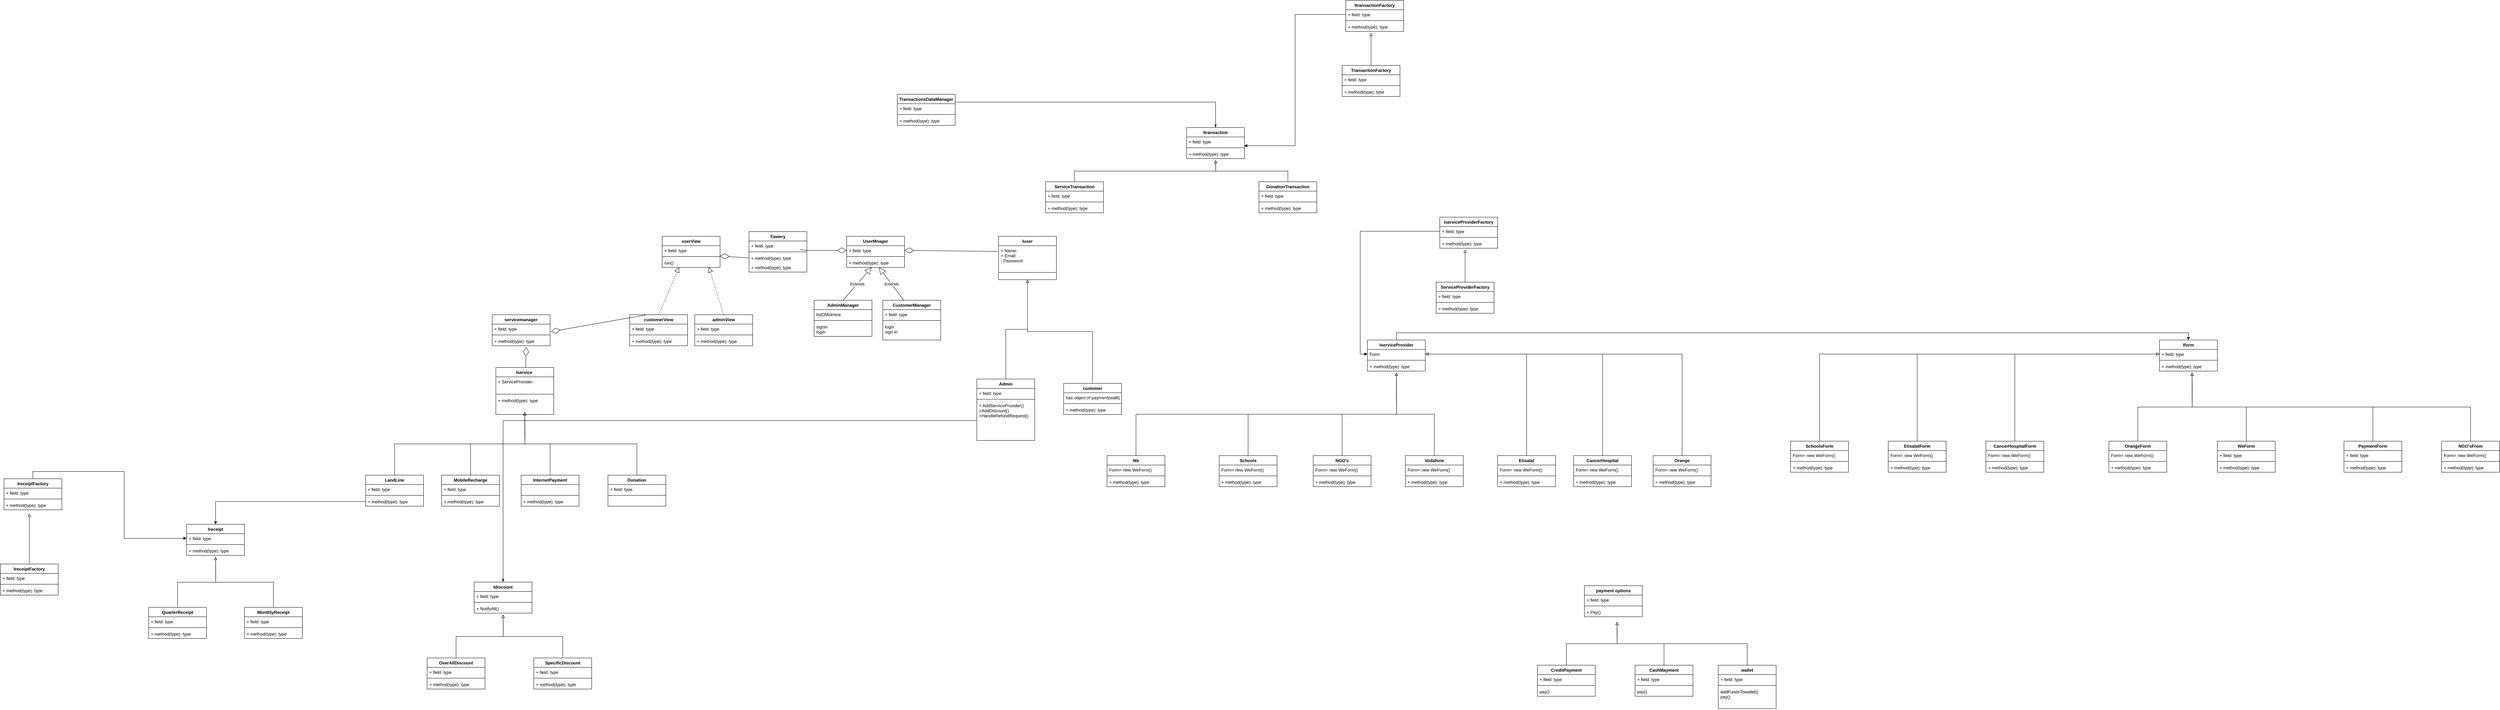 <mxfile version="20.3.0" type="device"><diagram id="LdYl9KzUwa5ABH2iUasP" name="Page-1"><mxGraphModel dx="3828" dy="1749" grid="1" gridSize="10" guides="1" tooltips="1" connect="1" arrows="1" fold="1" page="1" pageScale="1" pageWidth="850" pageHeight="1100" math="0" shadow="0"><root><mxCell id="0"/><mxCell id="1" parent="0"/><mxCell id="r-srwJ8P8iRDor6dfiAU-12" value="Iuser" style="swimlane;fontStyle=1;align=center;verticalAlign=top;childLayout=stackLayout;horizontal=1;startSize=26;horizontalStack=0;resizeParent=1;resizeParentMax=0;resizeLast=0;collapsible=1;marginBottom=0;" parent="1" vertex="1"><mxGeometry x="840" y="-287" width="160" height="120" as="geometry"/></mxCell><mxCell id="r-srwJ8P8iRDor6dfiAU-13" value="+ Name:&#10;+ Email:&#10;- Password:" style="text;strokeColor=none;fillColor=none;align=left;verticalAlign=top;spacingLeft=4;spacingRight=4;overflow=hidden;rotatable=0;points=[[0,0.5],[1,0.5]];portConstraint=eastwest;" parent="r-srwJ8P8iRDor6dfiAU-12" vertex="1"><mxGeometry y="26" width="160" height="54" as="geometry"/></mxCell><mxCell id="r-srwJ8P8iRDor6dfiAU-14" value="" style="line;strokeWidth=1;fillColor=none;align=left;verticalAlign=middle;spacingTop=-1;spacingLeft=3;spacingRight=3;rotatable=0;labelPosition=right;points=[];portConstraint=eastwest;strokeColor=inherit;" parent="r-srwJ8P8iRDor6dfiAU-12" vertex="1"><mxGeometry y="80" width="160" height="40" as="geometry"/></mxCell><mxCell id="r-srwJ8P8iRDor6dfiAU-26" style="edgeStyle=orthogonalEdgeStyle;rounded=0;orthogonalLoop=1;jettySize=auto;html=1;exitX=0.5;exitY=0;exitDx=0;exitDy=0;entryX=0.5;entryY=1;entryDx=0;entryDy=0;endArrow=block;endFill=0;" parent="1" source="r-srwJ8P8iRDor6dfiAU-16" target="r-srwJ8P8iRDor6dfiAU-12" edge="1"><mxGeometry relative="1" as="geometry"/></mxCell><mxCell id="r-srwJ8P8iRDor6dfiAU-16" value="Admin" style="swimlane;fontStyle=1;align=center;verticalAlign=top;childLayout=stackLayout;horizontal=1;startSize=26;horizontalStack=0;resizeParent=1;resizeParentMax=0;resizeLast=0;collapsible=1;marginBottom=0;" parent="1" vertex="1"><mxGeometry x="780" y="108" width="160" height="170" as="geometry"/></mxCell><mxCell id="r-srwJ8P8iRDor6dfiAU-17" value="+ field: type" style="text;strokeColor=none;fillColor=none;align=left;verticalAlign=top;spacingLeft=4;spacingRight=4;overflow=hidden;rotatable=0;points=[[0,0.5],[1,0.5]];portConstraint=eastwest;" parent="r-srwJ8P8iRDor6dfiAU-16" vertex="1"><mxGeometry y="26" width="160" height="26" as="geometry"/></mxCell><mxCell id="r-srwJ8P8iRDor6dfiAU-18" value="" style="line;strokeWidth=1;fillColor=none;align=left;verticalAlign=middle;spacingTop=-1;spacingLeft=3;spacingRight=3;rotatable=0;labelPosition=right;points=[];portConstraint=eastwest;strokeColor=inherit;" parent="r-srwJ8P8iRDor6dfiAU-16" vertex="1"><mxGeometry y="52" width="160" height="8" as="geometry"/></mxCell><mxCell id="r-srwJ8P8iRDor6dfiAU-19" value="+ AddServiceProvider()&#10;+AddDiscount()&#10;+HandleRefundRequest()" style="text;strokeColor=none;fillColor=none;align=left;verticalAlign=top;spacingLeft=4;spacingRight=4;overflow=hidden;rotatable=0;points=[[0,0.5],[1,0.5]];portConstraint=eastwest;" parent="r-srwJ8P8iRDor6dfiAU-16" vertex="1"><mxGeometry y="60" width="160" height="110" as="geometry"/></mxCell><mxCell id="r-srwJ8P8iRDor6dfiAU-25" style="edgeStyle=orthogonalEdgeStyle;rounded=0;orthogonalLoop=1;jettySize=auto;html=1;exitX=0.5;exitY=0;exitDx=0;exitDy=0;entryX=0.5;entryY=1;entryDx=0;entryDy=0;endArrow=block;endFill=0;" parent="1" source="r-srwJ8P8iRDor6dfiAU-21" target="r-srwJ8P8iRDor6dfiAU-12" edge="1"><mxGeometry relative="1" as="geometry"/></mxCell><mxCell id="r-srwJ8P8iRDor6dfiAU-21" value="customer" style="swimlane;fontStyle=1;align=center;verticalAlign=top;childLayout=stackLayout;horizontal=1;startSize=26;horizontalStack=0;resizeParent=1;resizeParentMax=0;resizeLast=0;collapsible=1;marginBottom=0;" parent="1" vertex="1"><mxGeometry x="1020" y="120" width="160" height="86" as="geometry"/></mxCell><mxCell id="r-srwJ8P8iRDor6dfiAU-22" value="has object of payment(wallt)" style="text;strokeColor=none;fillColor=none;align=left;verticalAlign=top;spacingLeft=4;spacingRight=4;overflow=hidden;rotatable=0;points=[[0,0.5],[1,0.5]];portConstraint=eastwest;" parent="r-srwJ8P8iRDor6dfiAU-21" vertex="1"><mxGeometry y="26" width="160" height="26" as="geometry"/></mxCell><mxCell id="r-srwJ8P8iRDor6dfiAU-23" value="" style="line;strokeWidth=1;fillColor=none;align=left;verticalAlign=middle;spacingTop=-1;spacingLeft=3;spacingRight=3;rotatable=0;labelPosition=right;points=[];portConstraint=eastwest;strokeColor=inherit;" parent="r-srwJ8P8iRDor6dfiAU-21" vertex="1"><mxGeometry y="52" width="160" height="8" as="geometry"/></mxCell><mxCell id="r-srwJ8P8iRDor6dfiAU-24" value="+ method(type): type" style="text;strokeColor=none;fillColor=none;align=left;verticalAlign=top;spacingLeft=4;spacingRight=4;overflow=hidden;rotatable=0;points=[[0,0.5],[1,0.5]];portConstraint=eastwest;" parent="r-srwJ8P8iRDor6dfiAU-21" vertex="1"><mxGeometry y="60" width="160" height="26" as="geometry"/></mxCell><mxCell id="r-srwJ8P8iRDor6dfiAU-27" value="Iservice " style="swimlane;fontStyle=1;align=center;verticalAlign=top;childLayout=stackLayout;horizontal=1;startSize=26;horizontalStack=0;resizeParent=1;resizeParentMax=0;resizeLast=0;collapsible=1;marginBottom=0;" parent="1" vertex="1"><mxGeometry x="-550" y="76" width="160" height="130" as="geometry"/></mxCell><mxCell id="r-srwJ8P8iRDor6dfiAU-28" value="+ ServiceProvider: " style="text;strokeColor=none;fillColor=none;align=left;verticalAlign=top;spacingLeft=4;spacingRight=4;overflow=hidden;rotatable=0;points=[[0,0.5],[1,0.5]];portConstraint=eastwest;" parent="r-srwJ8P8iRDor6dfiAU-27" vertex="1"><mxGeometry y="26" width="160" height="44" as="geometry"/></mxCell><mxCell id="r-srwJ8P8iRDor6dfiAU-29" value="" style="line;strokeWidth=1;fillColor=none;align=left;verticalAlign=middle;spacingTop=-1;spacingLeft=3;spacingRight=3;rotatable=0;labelPosition=right;points=[];portConstraint=eastwest;strokeColor=inherit;" parent="r-srwJ8P8iRDor6dfiAU-27" vertex="1"><mxGeometry y="70" width="160" height="8" as="geometry"/></mxCell><mxCell id="r-srwJ8P8iRDor6dfiAU-30" value="+ method(type): type " style="text;strokeColor=none;fillColor=none;align=left;verticalAlign=top;spacingLeft=4;spacingRight=4;overflow=hidden;rotatable=0;points=[[0,0.5],[1,0.5]];portConstraint=eastwest;" parent="r-srwJ8P8iRDor6dfiAU-27" vertex="1"><mxGeometry y="78" width="160" height="52" as="geometry"/></mxCell><mxCell id="r-srwJ8P8iRDor6dfiAU-61" style="edgeStyle=orthogonalEdgeStyle;rounded=0;orthogonalLoop=1;jettySize=auto;html=1;exitX=0.5;exitY=0;exitDx=0;exitDy=0;endArrow=block;endFill=0;" parent="1" source="r-srwJ8P8iRDor6dfiAU-32" edge="1"><mxGeometry relative="1" as="geometry"><mxPoint x="-470" y="200" as="targetPoint"/></mxGeometry></mxCell><mxCell id="r-srwJ8P8iRDor6dfiAU-32" value="MobileRecharge" style="swimlane;fontStyle=1;align=center;verticalAlign=top;childLayout=stackLayout;horizontal=1;startSize=26;horizontalStack=0;resizeParent=1;resizeParentMax=0;resizeLast=0;collapsible=1;marginBottom=0;" parent="1" vertex="1"><mxGeometry x="-700" y="374" width="160" height="86" as="geometry"/></mxCell><mxCell id="r-srwJ8P8iRDor6dfiAU-33" value="+ field: type" style="text;strokeColor=none;fillColor=none;align=left;verticalAlign=top;spacingLeft=4;spacingRight=4;overflow=hidden;rotatable=0;points=[[0,0.5],[1,0.5]];portConstraint=eastwest;" parent="r-srwJ8P8iRDor6dfiAU-32" vertex="1"><mxGeometry y="26" width="160" height="26" as="geometry"/></mxCell><mxCell id="r-srwJ8P8iRDor6dfiAU-34" value="" style="line;strokeWidth=1;fillColor=none;align=left;verticalAlign=middle;spacingTop=-1;spacingLeft=3;spacingRight=3;rotatable=0;labelPosition=right;points=[];portConstraint=eastwest;strokeColor=inherit;" parent="r-srwJ8P8iRDor6dfiAU-32" vertex="1"><mxGeometry y="52" width="160" height="8" as="geometry"/></mxCell><mxCell id="r-srwJ8P8iRDor6dfiAU-35" value="+ method(type): type" style="text;strokeColor=none;fillColor=none;align=left;verticalAlign=top;spacingLeft=4;spacingRight=4;overflow=hidden;rotatable=0;points=[[0,0.5],[1,0.5]];portConstraint=eastwest;" parent="r-srwJ8P8iRDor6dfiAU-32" vertex="1"><mxGeometry y="60" width="160" height="26" as="geometry"/></mxCell><mxCell id="r-srwJ8P8iRDor6dfiAU-66" style="edgeStyle=orthogonalEdgeStyle;rounded=0;orthogonalLoop=1;jettySize=auto;html=1;exitX=0.5;exitY=0;exitDx=0;exitDy=0;endArrow=block;endFill=0;" parent="1" source="r-srwJ8P8iRDor6dfiAU-37" edge="1"><mxGeometry relative="1" as="geometry"><mxPoint x="-470" y="200" as="targetPoint"/></mxGeometry></mxCell><mxCell id="r-srwJ8P8iRDor6dfiAU-37" value="InternetPayment" style="swimlane;fontStyle=1;align=center;verticalAlign=top;childLayout=stackLayout;horizontal=1;startSize=26;horizontalStack=0;resizeParent=1;resizeParentMax=0;resizeLast=0;collapsible=1;marginBottom=0;" parent="1" vertex="1"><mxGeometry x="-480" y="374" width="160" height="86" as="geometry"/></mxCell><mxCell id="r-srwJ8P8iRDor6dfiAU-38" value=" " style="text;strokeColor=none;fillColor=none;align=left;verticalAlign=top;spacingLeft=4;spacingRight=4;overflow=hidden;rotatable=0;points=[[0,0.5],[1,0.5]];portConstraint=eastwest;" parent="r-srwJ8P8iRDor6dfiAU-37" vertex="1"><mxGeometry y="26" width="160" height="26" as="geometry"/></mxCell><mxCell id="r-srwJ8P8iRDor6dfiAU-39" value="" style="line;strokeWidth=1;fillColor=none;align=left;verticalAlign=middle;spacingTop=-1;spacingLeft=3;spacingRight=3;rotatable=0;labelPosition=right;points=[];portConstraint=eastwest;strokeColor=inherit;" parent="r-srwJ8P8iRDor6dfiAU-37" vertex="1"><mxGeometry y="52" width="160" height="8" as="geometry"/></mxCell><mxCell id="r-srwJ8P8iRDor6dfiAU-40" value="+ method(type): type" style="text;strokeColor=none;fillColor=none;align=left;verticalAlign=top;spacingLeft=4;spacingRight=4;overflow=hidden;rotatable=0;points=[[0,0.5],[1,0.5]];portConstraint=eastwest;" parent="r-srwJ8P8iRDor6dfiAU-37" vertex="1"><mxGeometry y="60" width="160" height="26" as="geometry"/></mxCell><mxCell id="r-srwJ8P8iRDor6dfiAU-41" style="edgeStyle=orthogonalEdgeStyle;rounded=0;orthogonalLoop=1;jettySize=auto;html=1;exitX=0.5;exitY=0;exitDx=0;exitDy=0;endArrow=block;endFill=0;" parent="1" source="r-srwJ8P8iRDor6dfiAU-42" edge="1"><mxGeometry relative="1" as="geometry"><mxPoint x="-470" y="200" as="targetPoint"/></mxGeometry></mxCell><mxCell id="r-srwJ8P8iRDor6dfiAU-42" value="LandLine" style="swimlane;fontStyle=1;align=center;verticalAlign=top;childLayout=stackLayout;horizontal=1;startSize=26;horizontalStack=0;resizeParent=1;resizeParentMax=0;resizeLast=0;collapsible=1;marginBottom=0;" parent="1" vertex="1"><mxGeometry x="-910" y="374" width="160" height="86" as="geometry"/></mxCell><mxCell id="r-srwJ8P8iRDor6dfiAU-43" value="+ field: type" style="text;strokeColor=none;fillColor=none;align=left;verticalAlign=top;spacingLeft=4;spacingRight=4;overflow=hidden;rotatable=0;points=[[0,0.5],[1,0.5]];portConstraint=eastwest;" parent="r-srwJ8P8iRDor6dfiAU-42" vertex="1"><mxGeometry y="26" width="160" height="26" as="geometry"/></mxCell><mxCell id="r-srwJ8P8iRDor6dfiAU-44" value="" style="line;strokeWidth=1;fillColor=none;align=left;verticalAlign=middle;spacingTop=-1;spacingLeft=3;spacingRight=3;rotatable=0;labelPosition=right;points=[];portConstraint=eastwest;strokeColor=inherit;" parent="r-srwJ8P8iRDor6dfiAU-42" vertex="1"><mxGeometry y="52" width="160" height="8" as="geometry"/></mxCell><mxCell id="r-srwJ8P8iRDor6dfiAU-45" value="+ method(type): type" style="text;strokeColor=none;fillColor=none;align=left;verticalAlign=top;spacingLeft=4;spacingRight=4;overflow=hidden;rotatable=0;points=[[0,0.5],[1,0.5]];portConstraint=eastwest;" parent="r-srwJ8P8iRDor6dfiAU-42" vertex="1"><mxGeometry y="60" width="160" height="26" as="geometry"/></mxCell><mxCell id="r-srwJ8P8iRDor6dfiAU-71" style="edgeStyle=orthogonalEdgeStyle;rounded=0;orthogonalLoop=1;jettySize=auto;html=1;exitX=0.5;exitY=0;exitDx=0;exitDy=0;endArrow=block;endFill=0;" parent="1" source="r-srwJ8P8iRDor6dfiAU-47" edge="1"><mxGeometry relative="1" as="geometry"><mxPoint x="-470" y="200" as="targetPoint"/></mxGeometry></mxCell><mxCell id="r-srwJ8P8iRDor6dfiAU-47" value="Donation&#10;" style="swimlane;fontStyle=1;align=center;verticalAlign=top;childLayout=stackLayout;horizontal=1;startSize=26;horizontalStack=0;resizeParent=1;resizeParentMax=0;resizeLast=0;collapsible=1;marginBottom=0;" parent="1" vertex="1"><mxGeometry x="-240" y="374" width="160" height="86" as="geometry"/></mxCell><mxCell id="r-srwJ8P8iRDor6dfiAU-48" value="+ field: type" style="text;strokeColor=none;fillColor=none;align=left;verticalAlign=top;spacingLeft=4;spacingRight=4;overflow=hidden;rotatable=0;points=[[0,0.5],[1,0.5]];portConstraint=eastwest;" parent="r-srwJ8P8iRDor6dfiAU-47" vertex="1"><mxGeometry y="26" width="160" height="26" as="geometry"/></mxCell><mxCell id="r-srwJ8P8iRDor6dfiAU-49" value="" style="line;strokeWidth=1;fillColor=none;align=left;verticalAlign=middle;spacingTop=-1;spacingLeft=3;spacingRight=3;rotatable=0;labelPosition=right;points=[];portConstraint=eastwest;strokeColor=inherit;" parent="r-srwJ8P8iRDor6dfiAU-47" vertex="1"><mxGeometry y="52" width="160" height="8" as="geometry"/></mxCell><mxCell id="r-srwJ8P8iRDor6dfiAU-50" value=" " style="text;strokeColor=none;fillColor=none;align=left;verticalAlign=top;spacingLeft=4;spacingRight=4;overflow=hidden;rotatable=0;points=[[0,0.5],[1,0.5]];portConstraint=eastwest;" parent="r-srwJ8P8iRDor6dfiAU-47" vertex="1"><mxGeometry y="60" width="160" height="26" as="geometry"/></mxCell><mxCell id="r-srwJ8P8iRDor6dfiAU-72" value="Ireceipt" style="swimlane;fontStyle=1;align=center;verticalAlign=top;childLayout=stackLayout;horizontal=1;startSize=26;horizontalStack=0;resizeParent=1;resizeParentMax=0;resizeLast=0;collapsible=1;marginBottom=0;" parent="1" vertex="1"><mxGeometry x="-1405" y="510" width="160" height="86" as="geometry"/></mxCell><mxCell id="r-srwJ8P8iRDor6dfiAU-73" value="+ field: type" style="text;strokeColor=none;fillColor=none;align=left;verticalAlign=top;spacingLeft=4;spacingRight=4;overflow=hidden;rotatable=0;points=[[0,0.5],[1,0.5]];portConstraint=eastwest;" parent="r-srwJ8P8iRDor6dfiAU-72" vertex="1"><mxGeometry y="26" width="160" height="26" as="geometry"/></mxCell><mxCell id="r-srwJ8P8iRDor6dfiAU-74" value="" style="line;strokeWidth=1;fillColor=none;align=left;verticalAlign=middle;spacingTop=-1;spacingLeft=3;spacingRight=3;rotatable=0;labelPosition=right;points=[];portConstraint=eastwest;strokeColor=inherit;" parent="r-srwJ8P8iRDor6dfiAU-72" vertex="1"><mxGeometry y="52" width="160" height="8" as="geometry"/></mxCell><mxCell id="r-srwJ8P8iRDor6dfiAU-75" value="+ method(type): type" style="text;strokeColor=none;fillColor=none;align=left;verticalAlign=top;spacingLeft=4;spacingRight=4;overflow=hidden;rotatable=0;points=[[0,0.5],[1,0.5]];portConstraint=eastwest;" parent="r-srwJ8P8iRDor6dfiAU-72" vertex="1"><mxGeometry y="60" width="160" height="26" as="geometry"/></mxCell><mxCell id="r-srwJ8P8iRDor6dfiAU-76" style="edgeStyle=orthogonalEdgeStyle;rounded=0;orthogonalLoop=1;jettySize=auto;html=1;exitX=0.5;exitY=0;exitDx=0;exitDy=0;endArrow=block;endFill=0;" parent="1" source="r-srwJ8P8iRDor6dfiAU-77" edge="1"><mxGeometry relative="1" as="geometry"><mxPoint x="-1325" y="600" as="targetPoint"/></mxGeometry></mxCell><mxCell id="r-srwJ8P8iRDor6dfiAU-77" value="MonthlyReceipt" style="swimlane;fontStyle=1;align=center;verticalAlign=top;childLayout=stackLayout;horizontal=1;startSize=26;horizontalStack=0;resizeParent=1;resizeParentMax=0;resizeLast=0;collapsible=1;marginBottom=0;" parent="1" vertex="1"><mxGeometry x="-1245" y="740" width="160" height="86" as="geometry"/></mxCell><mxCell id="r-srwJ8P8iRDor6dfiAU-78" value="+ field: type" style="text;strokeColor=none;fillColor=none;align=left;verticalAlign=top;spacingLeft=4;spacingRight=4;overflow=hidden;rotatable=0;points=[[0,0.5],[1,0.5]];portConstraint=eastwest;" parent="r-srwJ8P8iRDor6dfiAU-77" vertex="1"><mxGeometry y="26" width="160" height="26" as="geometry"/></mxCell><mxCell id="r-srwJ8P8iRDor6dfiAU-79" value="" style="line;strokeWidth=1;fillColor=none;align=left;verticalAlign=middle;spacingTop=-1;spacingLeft=3;spacingRight=3;rotatable=0;labelPosition=right;points=[];portConstraint=eastwest;strokeColor=inherit;" parent="r-srwJ8P8iRDor6dfiAU-77" vertex="1"><mxGeometry y="52" width="160" height="8" as="geometry"/></mxCell><mxCell id="r-srwJ8P8iRDor6dfiAU-80" value="+ method(type): type" style="text;strokeColor=none;fillColor=none;align=left;verticalAlign=top;spacingLeft=4;spacingRight=4;overflow=hidden;rotatable=0;points=[[0,0.5],[1,0.5]];portConstraint=eastwest;" parent="r-srwJ8P8iRDor6dfiAU-77" vertex="1"><mxGeometry y="60" width="160" height="26" as="geometry"/></mxCell><mxCell id="r-srwJ8P8iRDor6dfiAU-81" style="edgeStyle=orthogonalEdgeStyle;rounded=0;orthogonalLoop=1;jettySize=auto;html=1;exitX=0.5;exitY=0;exitDx=0;exitDy=0;endArrow=block;endFill=0;" parent="1" source="r-srwJ8P8iRDor6dfiAU-82" edge="1"><mxGeometry relative="1" as="geometry"><mxPoint x="-1325" y="600" as="targetPoint"/></mxGeometry></mxCell><mxCell id="r-srwJ8P8iRDor6dfiAU-82" value="QuarterReceipt" style="swimlane;fontStyle=1;align=center;verticalAlign=top;childLayout=stackLayout;horizontal=1;startSize=26;horizontalStack=0;resizeParent=1;resizeParentMax=0;resizeLast=0;collapsible=1;marginBottom=0;" parent="1" vertex="1"><mxGeometry x="-1510" y="740" width="160" height="86" as="geometry"/></mxCell><mxCell id="r-srwJ8P8iRDor6dfiAU-83" value="+ field: type" style="text;strokeColor=none;fillColor=none;align=left;verticalAlign=top;spacingLeft=4;spacingRight=4;overflow=hidden;rotatable=0;points=[[0,0.5],[1,0.5]];portConstraint=eastwest;" parent="r-srwJ8P8iRDor6dfiAU-82" vertex="1"><mxGeometry y="26" width="160" height="26" as="geometry"/></mxCell><mxCell id="r-srwJ8P8iRDor6dfiAU-84" value="" style="line;strokeWidth=1;fillColor=none;align=left;verticalAlign=middle;spacingTop=-1;spacingLeft=3;spacingRight=3;rotatable=0;labelPosition=right;points=[];portConstraint=eastwest;strokeColor=inherit;" parent="r-srwJ8P8iRDor6dfiAU-82" vertex="1"><mxGeometry y="52" width="160" height="8" as="geometry"/></mxCell><mxCell id="r-srwJ8P8iRDor6dfiAU-85" value="+ method(type): type" style="text;strokeColor=none;fillColor=none;align=left;verticalAlign=top;spacingLeft=4;spacingRight=4;overflow=hidden;rotatable=0;points=[[0,0.5],[1,0.5]];portConstraint=eastwest;" parent="r-srwJ8P8iRDor6dfiAU-82" vertex="1"><mxGeometry y="60" width="160" height="26" as="geometry"/></mxCell><mxCell id="r-srwJ8P8iRDor6dfiAU-86" style="edgeStyle=orthogonalEdgeStyle;rounded=0;orthogonalLoop=1;jettySize=auto;html=1;exitX=0;exitY=0.5;exitDx=0;exitDy=0;entryX=0.5;entryY=0;entryDx=0;entryDy=0;endArrow=classic;endFill=1;" parent="1" source="r-srwJ8P8iRDor6dfiAU-45" target="r-srwJ8P8iRDor6dfiAU-72" edge="1"><mxGeometry relative="1" as="geometry"/></mxCell><mxCell id="r-srwJ8P8iRDor6dfiAU-87" value="Idiscount" style="swimlane;fontStyle=1;align=center;verticalAlign=top;childLayout=stackLayout;horizontal=1;startSize=26;horizontalStack=0;resizeParent=1;resizeParentMax=0;resizeLast=0;collapsible=1;marginBottom=0;" parent="1" vertex="1"><mxGeometry x="-610" y="670" width="160" height="86" as="geometry"/></mxCell><mxCell id="r-srwJ8P8iRDor6dfiAU-88" value="+ field: type" style="text;strokeColor=none;fillColor=none;align=left;verticalAlign=top;spacingLeft=4;spacingRight=4;overflow=hidden;rotatable=0;points=[[0,0.5],[1,0.5]];portConstraint=eastwest;" parent="r-srwJ8P8iRDor6dfiAU-87" vertex="1"><mxGeometry y="26" width="160" height="26" as="geometry"/></mxCell><mxCell id="r-srwJ8P8iRDor6dfiAU-89" value="" style="line;strokeWidth=1;fillColor=none;align=left;verticalAlign=middle;spacingTop=-1;spacingLeft=3;spacingRight=3;rotatable=0;labelPosition=right;points=[];portConstraint=eastwest;strokeColor=inherit;" parent="r-srwJ8P8iRDor6dfiAU-87" vertex="1"><mxGeometry y="52" width="160" height="8" as="geometry"/></mxCell><mxCell id="r-srwJ8P8iRDor6dfiAU-90" value="+ NotifyAll()" style="text;strokeColor=none;fillColor=none;align=left;verticalAlign=top;spacingLeft=4;spacingRight=4;overflow=hidden;rotatable=0;points=[[0,0.5],[1,0.5]];portConstraint=eastwest;" parent="r-srwJ8P8iRDor6dfiAU-87" vertex="1"><mxGeometry y="60" width="160" height="26" as="geometry"/></mxCell><mxCell id="r-srwJ8P8iRDor6dfiAU-91" style="edgeStyle=orthogonalEdgeStyle;rounded=0;orthogonalLoop=1;jettySize=auto;html=1;exitX=0.5;exitY=0;exitDx=0;exitDy=0;endArrow=block;endFill=0;" parent="1" source="r-srwJ8P8iRDor6dfiAU-92" edge="1"><mxGeometry relative="1" as="geometry"><mxPoint x="-530" y="760" as="targetPoint"/></mxGeometry></mxCell><mxCell id="r-srwJ8P8iRDor6dfiAU-92" value="OverAllDiscount" style="swimlane;fontStyle=1;align=center;verticalAlign=top;childLayout=stackLayout;horizontal=1;startSize=26;horizontalStack=0;resizeParent=1;resizeParentMax=0;resizeLast=0;collapsible=1;marginBottom=0;" parent="1" vertex="1"><mxGeometry x="-740" y="880" width="160" height="86" as="geometry"/></mxCell><mxCell id="r-srwJ8P8iRDor6dfiAU-93" value="+ field: type" style="text;strokeColor=none;fillColor=none;align=left;verticalAlign=top;spacingLeft=4;spacingRight=4;overflow=hidden;rotatable=0;points=[[0,0.5],[1,0.5]];portConstraint=eastwest;" parent="r-srwJ8P8iRDor6dfiAU-92" vertex="1"><mxGeometry y="26" width="160" height="26" as="geometry"/></mxCell><mxCell id="r-srwJ8P8iRDor6dfiAU-94" value="" style="line;strokeWidth=1;fillColor=none;align=left;verticalAlign=middle;spacingTop=-1;spacingLeft=3;spacingRight=3;rotatable=0;labelPosition=right;points=[];portConstraint=eastwest;strokeColor=inherit;" parent="r-srwJ8P8iRDor6dfiAU-92" vertex="1"><mxGeometry y="52" width="160" height="8" as="geometry"/></mxCell><mxCell id="r-srwJ8P8iRDor6dfiAU-95" value="+ method(type): type" style="text;strokeColor=none;fillColor=none;align=left;verticalAlign=top;spacingLeft=4;spacingRight=4;overflow=hidden;rotatable=0;points=[[0,0.5],[1,0.5]];portConstraint=eastwest;" parent="r-srwJ8P8iRDor6dfiAU-92" vertex="1"><mxGeometry y="60" width="160" height="26" as="geometry"/></mxCell><mxCell id="r-srwJ8P8iRDor6dfiAU-96" style="edgeStyle=orthogonalEdgeStyle;rounded=0;orthogonalLoop=1;jettySize=auto;html=1;exitX=0.5;exitY=0;exitDx=0;exitDy=0;endArrow=block;endFill=0;" parent="1" source="r-srwJ8P8iRDor6dfiAU-97" edge="1"><mxGeometry relative="1" as="geometry"><mxPoint x="-530" y="760" as="targetPoint"/></mxGeometry></mxCell><mxCell id="r-srwJ8P8iRDor6dfiAU-97" value="SpecificDiscount" style="swimlane;fontStyle=1;align=center;verticalAlign=top;childLayout=stackLayout;horizontal=1;startSize=26;horizontalStack=0;resizeParent=1;resizeParentMax=0;resizeLast=0;collapsible=1;marginBottom=0;" parent="1" vertex="1"><mxGeometry x="-445" y="880" width="160" height="86" as="geometry"/></mxCell><mxCell id="r-srwJ8P8iRDor6dfiAU-98" value="+ field: type" style="text;strokeColor=none;fillColor=none;align=left;verticalAlign=top;spacingLeft=4;spacingRight=4;overflow=hidden;rotatable=0;points=[[0,0.5],[1,0.5]];portConstraint=eastwest;" parent="r-srwJ8P8iRDor6dfiAU-97" vertex="1"><mxGeometry y="26" width="160" height="26" as="geometry"/></mxCell><mxCell id="r-srwJ8P8iRDor6dfiAU-99" value="" style="line;strokeWidth=1;fillColor=none;align=left;verticalAlign=middle;spacingTop=-1;spacingLeft=3;spacingRight=3;rotatable=0;labelPosition=right;points=[];portConstraint=eastwest;strokeColor=inherit;" parent="r-srwJ8P8iRDor6dfiAU-97" vertex="1"><mxGeometry y="52" width="160" height="8" as="geometry"/></mxCell><mxCell id="r-srwJ8P8iRDor6dfiAU-100" value="+ method(type): type" style="text;strokeColor=none;fillColor=none;align=left;verticalAlign=top;spacingLeft=4;spacingRight=4;overflow=hidden;rotatable=0;points=[[0,0.5],[1,0.5]];portConstraint=eastwest;" parent="r-srwJ8P8iRDor6dfiAU-97" vertex="1"><mxGeometry y="60" width="160" height="26" as="geometry"/></mxCell><mxCell id="r-srwJ8P8iRDor6dfiAU-182" style="edgeStyle=orthogonalEdgeStyle;rounded=0;orthogonalLoop=1;jettySize=auto;html=1;exitX=0.5;exitY=0;exitDx=0;exitDy=0;entryX=0.5;entryY=0;entryDx=0;entryDy=0;endArrow=classic;endFill=1;" parent="1" source="r-srwJ8P8iRDor6dfiAU-101" target="r-srwJ8P8iRDor6dfiAU-105" edge="1"><mxGeometry relative="1" as="geometry"/></mxCell><mxCell id="r-srwJ8P8iRDor6dfiAU-101" value="IserviceProvider" style="swimlane;fontStyle=1;align=center;verticalAlign=top;childLayout=stackLayout;horizontal=1;startSize=26;horizontalStack=0;resizeParent=1;resizeParentMax=0;resizeLast=0;collapsible=1;marginBottom=0;" parent="1" vertex="1"><mxGeometry x="1860" width="160" height="86" as="geometry"/></mxCell><mxCell id="r-srwJ8P8iRDor6dfiAU-102" value="Form" style="text;strokeColor=none;fillColor=none;align=left;verticalAlign=top;spacingLeft=4;spacingRight=4;overflow=hidden;rotatable=0;points=[[0,0.5],[1,0.5]];portConstraint=eastwest;" parent="r-srwJ8P8iRDor6dfiAU-101" vertex="1"><mxGeometry y="26" width="160" height="26" as="geometry"/></mxCell><mxCell id="r-srwJ8P8iRDor6dfiAU-103" value="" style="line;strokeWidth=1;fillColor=none;align=left;verticalAlign=middle;spacingTop=-1;spacingLeft=3;spacingRight=3;rotatable=0;labelPosition=right;points=[];portConstraint=eastwest;strokeColor=inherit;" parent="r-srwJ8P8iRDor6dfiAU-101" vertex="1"><mxGeometry y="52" width="160" height="8" as="geometry"/></mxCell><mxCell id="r-srwJ8P8iRDor6dfiAU-104" value="+ method(type): type" style="text;strokeColor=none;fillColor=none;align=left;verticalAlign=top;spacingLeft=4;spacingRight=4;overflow=hidden;rotatable=0;points=[[0,0.5],[1,0.5]];portConstraint=eastwest;" parent="r-srwJ8P8iRDor6dfiAU-101" vertex="1"><mxGeometry y="60" width="160" height="26" as="geometry"/></mxCell><mxCell id="r-srwJ8P8iRDor6dfiAU-105" value="Iform" style="swimlane;fontStyle=1;align=center;verticalAlign=top;childLayout=stackLayout;horizontal=1;startSize=26;horizontalStack=0;resizeParent=1;resizeParentMax=0;resizeLast=0;collapsible=1;marginBottom=0;" parent="1" vertex="1"><mxGeometry x="4050" width="160" height="86" as="geometry"/></mxCell><mxCell id="r-srwJ8P8iRDor6dfiAU-106" value="+ field: type" style="text;strokeColor=none;fillColor=none;align=left;verticalAlign=top;spacingLeft=4;spacingRight=4;overflow=hidden;rotatable=0;points=[[0,0.5],[1,0.5]];portConstraint=eastwest;" parent="r-srwJ8P8iRDor6dfiAU-105" vertex="1"><mxGeometry y="26" width="160" height="26" as="geometry"/></mxCell><mxCell id="r-srwJ8P8iRDor6dfiAU-107" value="" style="line;strokeWidth=1;fillColor=none;align=left;verticalAlign=middle;spacingTop=-1;spacingLeft=3;spacingRight=3;rotatable=0;labelPosition=right;points=[];portConstraint=eastwest;strokeColor=inherit;" parent="r-srwJ8P8iRDor6dfiAU-105" vertex="1"><mxGeometry y="52" width="160" height="8" as="geometry"/></mxCell><mxCell id="r-srwJ8P8iRDor6dfiAU-108" value="+ method(type): type" style="text;strokeColor=none;fillColor=none;align=left;verticalAlign=top;spacingLeft=4;spacingRight=4;overflow=hidden;rotatable=0;points=[[0,0.5],[1,0.5]];portConstraint=eastwest;" parent="r-srwJ8P8iRDor6dfiAU-105" vertex="1"><mxGeometry y="60" width="160" height="26" as="geometry"/></mxCell><mxCell id="r-srwJ8P8iRDor6dfiAU-264" style="edgeStyle=orthogonalEdgeStyle;rounded=0;orthogonalLoop=1;jettySize=auto;html=1;exitX=0.5;exitY=0;exitDx=0;exitDy=0;endArrow=block;endFill=0;" parent="1" source="r-srwJ8P8iRDor6dfiAU-110" edge="1"><mxGeometry relative="1" as="geometry"><mxPoint x="1940" y="90" as="targetPoint"/></mxGeometry></mxCell><mxCell id="r-srwJ8P8iRDor6dfiAU-110" value="We" style="swimlane;fontStyle=1;align=center;verticalAlign=top;childLayout=stackLayout;horizontal=1;startSize=26;horizontalStack=0;resizeParent=1;resizeParentMax=0;resizeLast=0;collapsible=1;marginBottom=0;" parent="1" vertex="1"><mxGeometry x="1140" y="320" width="160" height="86" as="geometry"/></mxCell><mxCell id="r-srwJ8P8iRDor6dfiAU-111" value="Form= new WeForm()" style="text;strokeColor=none;fillColor=none;align=left;verticalAlign=top;spacingLeft=4;spacingRight=4;overflow=hidden;rotatable=0;points=[[0,0.5],[1,0.5]];portConstraint=eastwest;" parent="r-srwJ8P8iRDor6dfiAU-110" vertex="1"><mxGeometry y="26" width="160" height="26" as="geometry"/></mxCell><mxCell id="r-srwJ8P8iRDor6dfiAU-112" value="" style="line;strokeWidth=1;fillColor=none;align=left;verticalAlign=middle;spacingTop=-1;spacingLeft=3;spacingRight=3;rotatable=0;labelPosition=right;points=[];portConstraint=eastwest;strokeColor=inherit;" parent="r-srwJ8P8iRDor6dfiAU-110" vertex="1"><mxGeometry y="52" width="160" height="8" as="geometry"/></mxCell><mxCell id="r-srwJ8P8iRDor6dfiAU-113" value="+ method(type): type" style="text;strokeColor=none;fillColor=none;align=left;verticalAlign=top;spacingLeft=4;spacingRight=4;overflow=hidden;rotatable=0;points=[[0,0.5],[1,0.5]];portConstraint=eastwest;" parent="r-srwJ8P8iRDor6dfiAU-110" vertex="1"><mxGeometry y="60" width="160" height="26" as="geometry"/></mxCell><mxCell id="r-srwJ8P8iRDor6dfiAU-215" style="edgeStyle=orthogonalEdgeStyle;rounded=0;orthogonalLoop=1;jettySize=auto;html=1;exitX=0.5;exitY=0;exitDx=0;exitDy=0;endArrow=block;endFill=0;" parent="1" source="r-srwJ8P8iRDor6dfiAU-115" edge="1"><mxGeometry relative="1" as="geometry"><mxPoint x="4140" y="90" as="targetPoint"/></mxGeometry></mxCell><mxCell id="r-srwJ8P8iRDor6dfiAU-115" value="WeForm" style="swimlane;fontStyle=1;align=center;verticalAlign=top;childLayout=stackLayout;horizontal=1;startSize=26;horizontalStack=0;resizeParent=1;resizeParentMax=0;resizeLast=0;collapsible=1;marginBottom=0;" parent="1" vertex="1"><mxGeometry x="4210" y="280" width="160" height="86" as="geometry"/></mxCell><mxCell id="r-srwJ8P8iRDor6dfiAU-116" value="+ field: type" style="text;strokeColor=none;fillColor=none;align=left;verticalAlign=top;spacingLeft=4;spacingRight=4;overflow=hidden;rotatable=0;points=[[0,0.5],[1,0.5]];portConstraint=eastwest;" parent="r-srwJ8P8iRDor6dfiAU-115" vertex="1"><mxGeometry y="26" width="160" height="26" as="geometry"/></mxCell><mxCell id="r-srwJ8P8iRDor6dfiAU-117" value="" style="line;strokeWidth=1;fillColor=none;align=left;verticalAlign=middle;spacingTop=-1;spacingLeft=3;spacingRight=3;rotatable=0;labelPosition=right;points=[];portConstraint=eastwest;strokeColor=inherit;" parent="r-srwJ8P8iRDor6dfiAU-115" vertex="1"><mxGeometry y="52" width="160" height="8" as="geometry"/></mxCell><mxCell id="r-srwJ8P8iRDor6dfiAU-118" value="+ method(type): type" style="text;strokeColor=none;fillColor=none;align=left;verticalAlign=top;spacingLeft=4;spacingRight=4;overflow=hidden;rotatable=0;points=[[0,0.5],[1,0.5]];portConstraint=eastwest;" parent="r-srwJ8P8iRDor6dfiAU-115" vertex="1"><mxGeometry y="60" width="160" height="26" as="geometry"/></mxCell><mxCell id="r-srwJ8P8iRDor6dfiAU-220" style="edgeStyle=orthogonalEdgeStyle;rounded=0;orthogonalLoop=1;jettySize=auto;html=1;exitX=0.5;exitY=0;exitDx=0;exitDy=0;endArrow=block;endFill=0;" parent="1" source="r-srwJ8P8iRDor6dfiAU-120" edge="1"><mxGeometry relative="1" as="geometry"><mxPoint x="4140" y="90" as="targetPoint"/></mxGeometry></mxCell><mxCell id="r-srwJ8P8iRDor6dfiAU-120" value="PaymentForm" style="swimlane;fontStyle=1;align=center;verticalAlign=top;childLayout=stackLayout;horizontal=1;startSize=26;horizontalStack=0;resizeParent=1;resizeParentMax=0;resizeLast=0;collapsible=1;marginBottom=0;" parent="1" vertex="1"><mxGeometry x="4560" y="280" width="160" height="86" as="geometry"/></mxCell><mxCell id="r-srwJ8P8iRDor6dfiAU-121" value="+ field: type" style="text;strokeColor=none;fillColor=none;align=left;verticalAlign=top;spacingLeft=4;spacingRight=4;overflow=hidden;rotatable=0;points=[[0,0.5],[1,0.5]];portConstraint=eastwest;" parent="r-srwJ8P8iRDor6dfiAU-120" vertex="1"><mxGeometry y="26" width="160" height="26" as="geometry"/></mxCell><mxCell id="r-srwJ8P8iRDor6dfiAU-122" value="" style="line;strokeWidth=1;fillColor=none;align=left;verticalAlign=middle;spacingTop=-1;spacingLeft=3;spacingRight=3;rotatable=0;labelPosition=right;points=[];portConstraint=eastwest;strokeColor=inherit;" parent="r-srwJ8P8iRDor6dfiAU-120" vertex="1"><mxGeometry y="52" width="160" height="8" as="geometry"/></mxCell><mxCell id="r-srwJ8P8iRDor6dfiAU-123" value="+ method(type): type" style="text;strokeColor=none;fillColor=none;align=left;verticalAlign=top;spacingLeft=4;spacingRight=4;overflow=hidden;rotatable=0;points=[[0,0.5],[1,0.5]];portConstraint=eastwest;" parent="r-srwJ8P8iRDor6dfiAU-120" vertex="1"><mxGeometry y="60" width="160" height="26" as="geometry"/></mxCell><mxCell id="r-srwJ8P8iRDor6dfiAU-181" style="edgeStyle=orthogonalEdgeStyle;rounded=0;orthogonalLoop=1;jettySize=auto;html=1;exitX=0.5;exitY=0;exitDx=0;exitDy=0;endArrow=block;endFill=0;" parent="1" source="r-srwJ8P8iRDor6dfiAU-126" target="r-srwJ8P8iRDor6dfiAU-102" edge="1"><mxGeometry relative="1" as="geometry"/></mxCell><mxCell id="r-srwJ8P8iRDor6dfiAU-126" value="Orange" style="swimlane;fontStyle=1;align=center;verticalAlign=top;childLayout=stackLayout;horizontal=1;startSize=26;horizontalStack=0;resizeParent=1;resizeParentMax=0;resizeLast=0;collapsible=1;marginBottom=0;" parent="1" vertex="1"><mxGeometry x="2650" y="320" width="160" height="86" as="geometry"/></mxCell><mxCell id="r-srwJ8P8iRDor6dfiAU-127" value="Form= new WeForm()" style="text;strokeColor=none;fillColor=none;align=left;verticalAlign=top;spacingLeft=4;spacingRight=4;overflow=hidden;rotatable=0;points=[[0,0.5],[1,0.5]];portConstraint=eastwest;" parent="r-srwJ8P8iRDor6dfiAU-126" vertex="1"><mxGeometry y="26" width="160" height="26" as="geometry"/></mxCell><mxCell id="r-srwJ8P8iRDor6dfiAU-128" value="" style="line;strokeWidth=1;fillColor=none;align=left;verticalAlign=middle;spacingTop=-1;spacingLeft=3;spacingRight=3;rotatable=0;labelPosition=right;points=[];portConstraint=eastwest;strokeColor=inherit;" parent="r-srwJ8P8iRDor6dfiAU-126" vertex="1"><mxGeometry y="52" width="160" height="8" as="geometry"/></mxCell><mxCell id="r-srwJ8P8iRDor6dfiAU-129" value="+ method(type): type" style="text;strokeColor=none;fillColor=none;align=left;verticalAlign=top;spacingLeft=4;spacingRight=4;overflow=hidden;rotatable=0;points=[[0,0.5],[1,0.5]];portConstraint=eastwest;" parent="r-srwJ8P8iRDor6dfiAU-126" vertex="1"><mxGeometry y="60" width="160" height="26" as="geometry"/></mxCell><mxCell id="r-srwJ8P8iRDor6dfiAU-174" style="edgeStyle=orthogonalEdgeStyle;rounded=0;orthogonalLoop=1;jettySize=auto;html=1;exitX=0.5;exitY=0;exitDx=0;exitDy=0;endArrow=block;endFill=0;" parent="1" source="r-srwJ8P8iRDor6dfiAU-130" edge="1"><mxGeometry relative="1" as="geometry"><mxPoint x="1940" y="90" as="targetPoint"/></mxGeometry></mxCell><mxCell id="r-srwJ8P8iRDor6dfiAU-130" value="Vodafone" style="swimlane;fontStyle=1;align=center;verticalAlign=top;childLayout=stackLayout;horizontal=1;startSize=26;horizontalStack=0;resizeParent=1;resizeParentMax=0;resizeLast=0;collapsible=1;marginBottom=0;" parent="1" vertex="1"><mxGeometry x="1965" y="320" width="160" height="86" as="geometry"/></mxCell><mxCell id="r-srwJ8P8iRDor6dfiAU-131" value="Form= new WeForm()" style="text;strokeColor=none;fillColor=none;align=left;verticalAlign=top;spacingLeft=4;spacingRight=4;overflow=hidden;rotatable=0;points=[[0,0.5],[1,0.5]];portConstraint=eastwest;" parent="r-srwJ8P8iRDor6dfiAU-130" vertex="1"><mxGeometry y="26" width="160" height="26" as="geometry"/></mxCell><mxCell id="r-srwJ8P8iRDor6dfiAU-132" value="" style="line;strokeWidth=1;fillColor=none;align=left;verticalAlign=middle;spacingTop=-1;spacingLeft=3;spacingRight=3;rotatable=0;labelPosition=right;points=[];portConstraint=eastwest;strokeColor=inherit;" parent="r-srwJ8P8iRDor6dfiAU-130" vertex="1"><mxGeometry y="52" width="160" height="8" as="geometry"/></mxCell><mxCell id="r-srwJ8P8iRDor6dfiAU-133" value="+ method(type): type" style="text;strokeColor=none;fillColor=none;align=left;verticalAlign=top;spacingLeft=4;spacingRight=4;overflow=hidden;rotatable=0;points=[[0,0.5],[1,0.5]];portConstraint=eastwest;" parent="r-srwJ8P8iRDor6dfiAU-130" vertex="1"><mxGeometry y="60" width="160" height="26" as="geometry"/></mxCell><mxCell id="r-srwJ8P8iRDor6dfiAU-179" style="edgeStyle=orthogonalEdgeStyle;rounded=0;orthogonalLoop=1;jettySize=auto;html=1;endArrow=block;endFill=0;entryX=1;entryY=0.5;entryDx=0;entryDy=0;" parent="1" source="r-srwJ8P8iRDor6dfiAU-134" target="r-srwJ8P8iRDor6dfiAU-102" edge="1"><mxGeometry relative="1" as="geometry"><mxPoint x="1940" y="143" as="targetPoint"/></mxGeometry></mxCell><mxCell id="r-srwJ8P8iRDor6dfiAU-134" value="Etisalat" style="swimlane;fontStyle=1;align=center;verticalAlign=top;childLayout=stackLayout;horizontal=1;startSize=26;horizontalStack=0;resizeParent=1;resizeParentMax=0;resizeLast=0;collapsible=1;marginBottom=0;" parent="1" vertex="1"><mxGeometry x="2220" y="320" width="160" height="86" as="geometry"/></mxCell><mxCell id="r-srwJ8P8iRDor6dfiAU-135" value="Form= new WeForm()" style="text;strokeColor=none;fillColor=none;align=left;verticalAlign=top;spacingLeft=4;spacingRight=4;overflow=hidden;rotatable=0;points=[[0,0.5],[1,0.5]];portConstraint=eastwest;" parent="r-srwJ8P8iRDor6dfiAU-134" vertex="1"><mxGeometry y="26" width="160" height="26" as="geometry"/></mxCell><mxCell id="r-srwJ8P8iRDor6dfiAU-136" value="" style="line;strokeWidth=1;fillColor=none;align=left;verticalAlign=middle;spacingTop=-1;spacingLeft=3;spacingRight=3;rotatable=0;labelPosition=right;points=[];portConstraint=eastwest;strokeColor=inherit;" parent="r-srwJ8P8iRDor6dfiAU-134" vertex="1"><mxGeometry y="52" width="160" height="8" as="geometry"/></mxCell><mxCell id="r-srwJ8P8iRDor6dfiAU-137" value="+ method(type): type" style="text;strokeColor=none;fillColor=none;align=left;verticalAlign=top;spacingLeft=4;spacingRight=4;overflow=hidden;rotatable=0;points=[[0,0.5],[1,0.5]];portConstraint=eastwest;" parent="r-srwJ8P8iRDor6dfiAU-134" vertex="1"><mxGeometry y="60" width="160" height="26" as="geometry"/></mxCell><mxCell id="r-srwJ8P8iRDor6dfiAU-159" style="edgeStyle=orthogonalEdgeStyle;rounded=0;orthogonalLoop=1;jettySize=auto;html=1;exitX=0.5;exitY=0;exitDx=0;exitDy=0;endArrow=block;endFill=0;" parent="1" source="r-srwJ8P8iRDor6dfiAU-138" edge="1"><mxGeometry relative="1" as="geometry"><mxPoint x="1940" y="90" as="targetPoint"/></mxGeometry></mxCell><mxCell id="r-srwJ8P8iRDor6dfiAU-138" value="NGO's" style="swimlane;fontStyle=1;align=center;verticalAlign=top;childLayout=stackLayout;horizontal=1;startSize=26;horizontalStack=0;resizeParent=1;resizeParentMax=0;resizeLast=0;collapsible=1;marginBottom=0;" parent="1" vertex="1"><mxGeometry x="1710" y="320" width="160" height="86" as="geometry"/></mxCell><mxCell id="r-srwJ8P8iRDor6dfiAU-139" value="Form= new WeForm()" style="text;strokeColor=none;fillColor=none;align=left;verticalAlign=top;spacingLeft=4;spacingRight=4;overflow=hidden;rotatable=0;points=[[0,0.5],[1,0.5]];portConstraint=eastwest;" parent="r-srwJ8P8iRDor6dfiAU-138" vertex="1"><mxGeometry y="26" width="160" height="26" as="geometry"/></mxCell><mxCell id="r-srwJ8P8iRDor6dfiAU-140" value="" style="line;strokeWidth=1;fillColor=none;align=left;verticalAlign=middle;spacingTop=-1;spacingLeft=3;spacingRight=3;rotatable=0;labelPosition=right;points=[];portConstraint=eastwest;strokeColor=inherit;" parent="r-srwJ8P8iRDor6dfiAU-138" vertex="1"><mxGeometry y="52" width="160" height="8" as="geometry"/></mxCell><mxCell id="r-srwJ8P8iRDor6dfiAU-141" value="+ method(type): type" style="text;strokeColor=none;fillColor=none;align=left;verticalAlign=top;spacingLeft=4;spacingRight=4;overflow=hidden;rotatable=0;points=[[0,0.5],[1,0.5]];portConstraint=eastwest;" parent="r-srwJ8P8iRDor6dfiAU-138" vertex="1"><mxGeometry y="60" width="160" height="26" as="geometry"/></mxCell><mxCell id="r-srwJ8P8iRDor6dfiAU-154" style="edgeStyle=orthogonalEdgeStyle;rounded=0;orthogonalLoop=1;jettySize=auto;html=1;exitX=0.5;exitY=0;exitDx=0;exitDy=0;endArrow=block;endFill=0;" parent="1" source="r-srwJ8P8iRDor6dfiAU-142" edge="1"><mxGeometry relative="1" as="geometry"><mxPoint x="1940" y="90" as="targetPoint"/></mxGeometry></mxCell><mxCell id="r-srwJ8P8iRDor6dfiAU-142" value="Schools" style="swimlane;fontStyle=1;align=center;verticalAlign=top;childLayout=stackLayout;horizontal=1;startSize=26;horizontalStack=0;resizeParent=1;resizeParentMax=0;resizeLast=0;collapsible=1;marginBottom=0;" parent="1" vertex="1"><mxGeometry x="1450" y="320" width="160" height="86" as="geometry"/></mxCell><mxCell id="r-srwJ8P8iRDor6dfiAU-143" value="Form= new WeForm()" style="text;strokeColor=none;fillColor=none;align=left;verticalAlign=top;spacingLeft=4;spacingRight=4;overflow=hidden;rotatable=0;points=[[0,0.5],[1,0.5]];portConstraint=eastwest;" parent="r-srwJ8P8iRDor6dfiAU-142" vertex="1"><mxGeometry y="26" width="160" height="26" as="geometry"/></mxCell><mxCell id="r-srwJ8P8iRDor6dfiAU-144" value="" style="line;strokeWidth=1;fillColor=none;align=left;verticalAlign=middle;spacingTop=-1;spacingLeft=3;spacingRight=3;rotatable=0;labelPosition=right;points=[];portConstraint=eastwest;strokeColor=inherit;" parent="r-srwJ8P8iRDor6dfiAU-142" vertex="1"><mxGeometry y="52" width="160" height="8" as="geometry"/></mxCell><mxCell id="r-srwJ8P8iRDor6dfiAU-145" value="+ method(type): type" style="text;strokeColor=none;fillColor=none;align=left;verticalAlign=top;spacingLeft=4;spacingRight=4;overflow=hidden;rotatable=0;points=[[0,0.5],[1,0.5]];portConstraint=eastwest;" parent="r-srwJ8P8iRDor6dfiAU-142" vertex="1"><mxGeometry y="60" width="160" height="26" as="geometry"/></mxCell><mxCell id="r-srwJ8P8iRDor6dfiAU-180" style="edgeStyle=orthogonalEdgeStyle;rounded=0;orthogonalLoop=1;jettySize=auto;html=1;exitX=0.5;exitY=0;exitDx=0;exitDy=0;endArrow=block;endFill=0;" parent="1" source="r-srwJ8P8iRDor6dfiAU-146" target="r-srwJ8P8iRDor6dfiAU-102" edge="1"><mxGeometry relative="1" as="geometry"/></mxCell><mxCell id="r-srwJ8P8iRDor6dfiAU-146" value="CancerHospital" style="swimlane;fontStyle=1;align=center;verticalAlign=top;childLayout=stackLayout;horizontal=1;startSize=26;horizontalStack=0;resizeParent=1;resizeParentMax=0;resizeLast=0;collapsible=1;marginBottom=0;" parent="1" vertex="1"><mxGeometry x="2430" y="320" width="160" height="86" as="geometry"/></mxCell><mxCell id="r-srwJ8P8iRDor6dfiAU-147" value="Form= new WeForm()" style="text;strokeColor=none;fillColor=none;align=left;verticalAlign=top;spacingLeft=4;spacingRight=4;overflow=hidden;rotatable=0;points=[[0,0.5],[1,0.5]];portConstraint=eastwest;" parent="r-srwJ8P8iRDor6dfiAU-146" vertex="1"><mxGeometry y="26" width="160" height="26" as="geometry"/></mxCell><mxCell id="r-srwJ8P8iRDor6dfiAU-148" value="" style="line;strokeWidth=1;fillColor=none;align=left;verticalAlign=middle;spacingTop=-1;spacingLeft=3;spacingRight=3;rotatable=0;labelPosition=right;points=[];portConstraint=eastwest;strokeColor=inherit;" parent="r-srwJ8P8iRDor6dfiAU-146" vertex="1"><mxGeometry y="52" width="160" height="8" as="geometry"/></mxCell><mxCell id="r-srwJ8P8iRDor6dfiAU-149" value="+ method(type): type" style="text;strokeColor=none;fillColor=none;align=left;verticalAlign=top;spacingLeft=4;spacingRight=4;overflow=hidden;rotatable=0;points=[[0,0.5],[1,0.5]];portConstraint=eastwest;" parent="r-srwJ8P8iRDor6dfiAU-146" vertex="1"><mxGeometry y="60" width="160" height="26" as="geometry"/></mxCell><mxCell id="r-srwJ8P8iRDor6dfiAU-210" style="edgeStyle=orthogonalEdgeStyle;rounded=0;orthogonalLoop=1;jettySize=auto;html=1;exitX=0.5;exitY=0;exitDx=0;exitDy=0;endArrow=block;endFill=0;" parent="1" source="r-srwJ8P8iRDor6dfiAU-183" edge="1"><mxGeometry relative="1" as="geometry"><mxPoint x="4140" y="90" as="targetPoint"/></mxGeometry></mxCell><mxCell id="r-srwJ8P8iRDor6dfiAU-183" value="OrangeForm" style="swimlane;fontStyle=1;align=center;verticalAlign=top;childLayout=stackLayout;horizontal=1;startSize=26;horizontalStack=0;resizeParent=1;resizeParentMax=0;resizeLast=0;collapsible=1;marginBottom=0;" parent="1" vertex="1"><mxGeometry x="3910" y="280" width="160" height="86" as="geometry"/></mxCell><mxCell id="r-srwJ8P8iRDor6dfiAU-184" value="Form= new WeForm()" style="text;strokeColor=none;fillColor=none;align=left;verticalAlign=top;spacingLeft=4;spacingRight=4;overflow=hidden;rotatable=0;points=[[0,0.5],[1,0.5]];portConstraint=eastwest;" parent="r-srwJ8P8iRDor6dfiAU-183" vertex="1"><mxGeometry y="26" width="160" height="26" as="geometry"/></mxCell><mxCell id="r-srwJ8P8iRDor6dfiAU-185" value="" style="line;strokeWidth=1;fillColor=none;align=left;verticalAlign=middle;spacingTop=-1;spacingLeft=3;spacingRight=3;rotatable=0;labelPosition=right;points=[];portConstraint=eastwest;strokeColor=inherit;" parent="r-srwJ8P8iRDor6dfiAU-183" vertex="1"><mxGeometry y="52" width="160" height="8" as="geometry"/></mxCell><mxCell id="r-srwJ8P8iRDor6dfiAU-186" value="+ method(type): type" style="text;strokeColor=none;fillColor=none;align=left;verticalAlign=top;spacingLeft=4;spacingRight=4;overflow=hidden;rotatable=0;points=[[0,0.5],[1,0.5]];portConstraint=eastwest;" parent="r-srwJ8P8iRDor6dfiAU-183" vertex="1"><mxGeometry y="60" width="160" height="26" as="geometry"/></mxCell><mxCell id="r-srwJ8P8iRDor6dfiAU-205" style="edgeStyle=orthogonalEdgeStyle;rounded=0;orthogonalLoop=1;jettySize=auto;html=1;exitX=0.5;exitY=0;exitDx=0;exitDy=0;entryX=0;entryY=0.5;entryDx=0;entryDy=0;endArrow=block;endFill=0;" parent="1" source="r-srwJ8P8iRDor6dfiAU-187" target="r-srwJ8P8iRDor6dfiAU-106" edge="1"><mxGeometry relative="1" as="geometry"/></mxCell><mxCell id="r-srwJ8P8iRDor6dfiAU-187" value="CancerHospitalForm" style="swimlane;fontStyle=1;align=center;verticalAlign=top;childLayout=stackLayout;horizontal=1;startSize=26;horizontalStack=0;resizeParent=1;resizeParentMax=0;resizeLast=0;collapsible=1;marginBottom=0;" parent="1" vertex="1"><mxGeometry x="3570" y="280" width="160" height="86" as="geometry"/></mxCell><mxCell id="r-srwJ8P8iRDor6dfiAU-188" value="Form= new WeForm()" style="text;strokeColor=none;fillColor=none;align=left;verticalAlign=top;spacingLeft=4;spacingRight=4;overflow=hidden;rotatable=0;points=[[0,0.5],[1,0.5]];portConstraint=eastwest;" parent="r-srwJ8P8iRDor6dfiAU-187" vertex="1"><mxGeometry y="26" width="160" height="26" as="geometry"/></mxCell><mxCell id="r-srwJ8P8iRDor6dfiAU-189" value="" style="line;strokeWidth=1;fillColor=none;align=left;verticalAlign=middle;spacingTop=-1;spacingLeft=3;spacingRight=3;rotatable=0;labelPosition=right;points=[];portConstraint=eastwest;strokeColor=inherit;" parent="r-srwJ8P8iRDor6dfiAU-187" vertex="1"><mxGeometry y="52" width="160" height="8" as="geometry"/></mxCell><mxCell id="r-srwJ8P8iRDor6dfiAU-190" value="+ method(type): type" style="text;strokeColor=none;fillColor=none;align=left;verticalAlign=top;spacingLeft=4;spacingRight=4;overflow=hidden;rotatable=0;points=[[0,0.5],[1,0.5]];portConstraint=eastwest;" parent="r-srwJ8P8iRDor6dfiAU-187" vertex="1"><mxGeometry y="60" width="160" height="26" as="geometry"/></mxCell><mxCell id="r-srwJ8P8iRDor6dfiAU-204" style="edgeStyle=orthogonalEdgeStyle;rounded=0;orthogonalLoop=1;jettySize=auto;html=1;exitX=0.5;exitY=0;exitDx=0;exitDy=0;entryX=0;entryY=0.5;entryDx=0;entryDy=0;endArrow=block;endFill=0;" parent="1" source="r-srwJ8P8iRDor6dfiAU-191" target="r-srwJ8P8iRDor6dfiAU-106" edge="1"><mxGeometry relative="1" as="geometry"/></mxCell><mxCell id="r-srwJ8P8iRDor6dfiAU-191" value="EtisalatForm" style="swimlane;fontStyle=1;align=center;verticalAlign=top;childLayout=stackLayout;horizontal=1;startSize=26;horizontalStack=0;resizeParent=1;resizeParentMax=0;resizeLast=0;collapsible=1;marginBottom=0;" parent="1" vertex="1"><mxGeometry x="3300" y="280" width="160" height="86" as="geometry"/></mxCell><mxCell id="r-srwJ8P8iRDor6dfiAU-192" value="Form= new WeForm()" style="text;strokeColor=none;fillColor=none;align=left;verticalAlign=top;spacingLeft=4;spacingRight=4;overflow=hidden;rotatable=0;points=[[0,0.5],[1,0.5]];portConstraint=eastwest;" parent="r-srwJ8P8iRDor6dfiAU-191" vertex="1"><mxGeometry y="26" width="160" height="26" as="geometry"/></mxCell><mxCell id="r-srwJ8P8iRDor6dfiAU-193" value="" style="line;strokeWidth=1;fillColor=none;align=left;verticalAlign=middle;spacingTop=-1;spacingLeft=3;spacingRight=3;rotatable=0;labelPosition=right;points=[];portConstraint=eastwest;strokeColor=inherit;" parent="r-srwJ8P8iRDor6dfiAU-191" vertex="1"><mxGeometry y="52" width="160" height="8" as="geometry"/></mxCell><mxCell id="r-srwJ8P8iRDor6dfiAU-194" value="+ method(type): type" style="text;strokeColor=none;fillColor=none;align=left;verticalAlign=top;spacingLeft=4;spacingRight=4;overflow=hidden;rotatable=0;points=[[0,0.5],[1,0.5]];portConstraint=eastwest;" parent="r-srwJ8P8iRDor6dfiAU-191" vertex="1"><mxGeometry y="60" width="160" height="26" as="geometry"/></mxCell><mxCell id="r-srwJ8P8iRDor6dfiAU-203" style="edgeStyle=orthogonalEdgeStyle;rounded=0;orthogonalLoop=1;jettySize=auto;html=1;entryX=0;entryY=0.5;entryDx=0;entryDy=0;endArrow=block;endFill=0;" parent="1" source="r-srwJ8P8iRDor6dfiAU-195" target="r-srwJ8P8iRDor6dfiAU-106" edge="1"><mxGeometry relative="1" as="geometry"/></mxCell><mxCell id="r-srwJ8P8iRDor6dfiAU-195" value="SchoolsForm" style="swimlane;fontStyle=1;align=center;verticalAlign=top;childLayout=stackLayout;horizontal=1;startSize=26;horizontalStack=0;resizeParent=1;resizeParentMax=0;resizeLast=0;collapsible=1;marginBottom=0;" parent="1" vertex="1"><mxGeometry x="3030" y="280" width="160" height="86" as="geometry"/></mxCell><mxCell id="r-srwJ8P8iRDor6dfiAU-196" value="Form= new WeForm()" style="text;strokeColor=none;fillColor=none;align=left;verticalAlign=top;spacingLeft=4;spacingRight=4;overflow=hidden;rotatable=0;points=[[0,0.5],[1,0.5]];portConstraint=eastwest;" parent="r-srwJ8P8iRDor6dfiAU-195" vertex="1"><mxGeometry y="26" width="160" height="26" as="geometry"/></mxCell><mxCell id="r-srwJ8P8iRDor6dfiAU-197" value="" style="line;strokeWidth=1;fillColor=none;align=left;verticalAlign=middle;spacingTop=-1;spacingLeft=3;spacingRight=3;rotatable=0;labelPosition=right;points=[];portConstraint=eastwest;strokeColor=inherit;" parent="r-srwJ8P8iRDor6dfiAU-195" vertex="1"><mxGeometry y="52" width="160" height="8" as="geometry"/></mxCell><mxCell id="r-srwJ8P8iRDor6dfiAU-198" value="+ method(type): type" style="text;strokeColor=none;fillColor=none;align=left;verticalAlign=top;spacingLeft=4;spacingRight=4;overflow=hidden;rotatable=0;points=[[0,0.5],[1,0.5]];portConstraint=eastwest;" parent="r-srwJ8P8iRDor6dfiAU-195" vertex="1"><mxGeometry y="60" width="160" height="26" as="geometry"/></mxCell><mxCell id="r-srwJ8P8iRDor6dfiAU-225" style="edgeStyle=orthogonalEdgeStyle;rounded=0;orthogonalLoop=1;jettySize=auto;html=1;exitX=0.5;exitY=0;exitDx=0;exitDy=0;endArrow=block;endFill=0;" parent="1" source="r-srwJ8P8iRDor6dfiAU-199" edge="1"><mxGeometry relative="1" as="geometry"><mxPoint x="4140" y="90" as="targetPoint"/></mxGeometry></mxCell><mxCell id="r-srwJ8P8iRDor6dfiAU-199" value="NGO'sFrom" style="swimlane;fontStyle=1;align=center;verticalAlign=top;childLayout=stackLayout;horizontal=1;startSize=26;horizontalStack=0;resizeParent=1;resizeParentMax=0;resizeLast=0;collapsible=1;marginBottom=0;" parent="1" vertex="1"><mxGeometry x="4830" y="280" width="160" height="86" as="geometry"/></mxCell><mxCell id="r-srwJ8P8iRDor6dfiAU-200" value="Form= new WeForm()" style="text;strokeColor=none;fillColor=none;align=left;verticalAlign=top;spacingLeft=4;spacingRight=4;overflow=hidden;rotatable=0;points=[[0,0.5],[1,0.5]];portConstraint=eastwest;" parent="r-srwJ8P8iRDor6dfiAU-199" vertex="1"><mxGeometry y="26" width="160" height="26" as="geometry"/></mxCell><mxCell id="r-srwJ8P8iRDor6dfiAU-201" value="" style="line;strokeWidth=1;fillColor=none;align=left;verticalAlign=middle;spacingTop=-1;spacingLeft=3;spacingRight=3;rotatable=0;labelPosition=right;points=[];portConstraint=eastwest;strokeColor=inherit;" parent="r-srwJ8P8iRDor6dfiAU-199" vertex="1"><mxGeometry y="52" width="160" height="8" as="geometry"/></mxCell><mxCell id="r-srwJ8P8iRDor6dfiAU-202" value="+ method(type): type" style="text;strokeColor=none;fillColor=none;align=left;verticalAlign=top;spacingLeft=4;spacingRight=4;overflow=hidden;rotatable=0;points=[[0,0.5],[1,0.5]];portConstraint=eastwest;" parent="r-srwJ8P8iRDor6dfiAU-199" vertex="1"><mxGeometry y="60" width="160" height="26" as="geometry"/></mxCell><mxCell id="r-srwJ8P8iRDor6dfiAU-269" value="Itransaction" style="swimlane;fontStyle=1;align=center;verticalAlign=top;childLayout=stackLayout;horizontal=1;startSize=26;horizontalStack=0;resizeParent=1;resizeParentMax=0;resizeLast=0;collapsible=1;marginBottom=0;" parent="1" vertex="1"><mxGeometry x="1360" y="-588" width="160" height="86" as="geometry"/></mxCell><mxCell id="r-srwJ8P8iRDor6dfiAU-270" value="+ field: type" style="text;strokeColor=none;fillColor=none;align=left;verticalAlign=top;spacingLeft=4;spacingRight=4;overflow=hidden;rotatable=0;points=[[0,0.5],[1,0.5]];portConstraint=eastwest;" parent="r-srwJ8P8iRDor6dfiAU-269" vertex="1"><mxGeometry y="26" width="160" height="26" as="geometry"/></mxCell><mxCell id="r-srwJ8P8iRDor6dfiAU-271" value="" style="line;strokeWidth=1;fillColor=none;align=left;verticalAlign=middle;spacingTop=-1;spacingLeft=3;spacingRight=3;rotatable=0;labelPosition=right;points=[];portConstraint=eastwest;strokeColor=inherit;" parent="r-srwJ8P8iRDor6dfiAU-269" vertex="1"><mxGeometry y="52" width="160" height="8" as="geometry"/></mxCell><mxCell id="r-srwJ8P8iRDor6dfiAU-272" value="+ method(type): type" style="text;strokeColor=none;fillColor=none;align=left;verticalAlign=top;spacingLeft=4;spacingRight=4;overflow=hidden;rotatable=0;points=[[0,0.5],[1,0.5]];portConstraint=eastwest;" parent="r-srwJ8P8iRDor6dfiAU-269" vertex="1"><mxGeometry y="60" width="160" height="26" as="geometry"/></mxCell><mxCell id="r-srwJ8P8iRDor6dfiAU-281" style="edgeStyle=orthogonalEdgeStyle;rounded=0;orthogonalLoop=1;jettySize=auto;html=1;exitX=0.5;exitY=0;exitDx=0;exitDy=0;endArrow=block;endFill=0;" parent="1" source="r-srwJ8P8iRDor6dfiAU-273" edge="1"><mxGeometry relative="1" as="geometry"><mxPoint x="1440" y="-498" as="targetPoint"/></mxGeometry></mxCell><mxCell id="r-srwJ8P8iRDor6dfiAU-273" value="ServiceTransaction" style="swimlane;fontStyle=1;align=center;verticalAlign=top;childLayout=stackLayout;horizontal=1;startSize=26;horizontalStack=0;resizeParent=1;resizeParentMax=0;resizeLast=0;collapsible=1;marginBottom=0;" parent="1" vertex="1"><mxGeometry x="970" y="-438" width="160" height="86" as="geometry"/></mxCell><mxCell id="r-srwJ8P8iRDor6dfiAU-274" value="+ field: type" style="text;strokeColor=none;fillColor=none;align=left;verticalAlign=top;spacingLeft=4;spacingRight=4;overflow=hidden;rotatable=0;points=[[0,0.5],[1,0.5]];portConstraint=eastwest;" parent="r-srwJ8P8iRDor6dfiAU-273" vertex="1"><mxGeometry y="26" width="160" height="26" as="geometry"/></mxCell><mxCell id="r-srwJ8P8iRDor6dfiAU-275" value="" style="line;strokeWidth=1;fillColor=none;align=left;verticalAlign=middle;spacingTop=-1;spacingLeft=3;spacingRight=3;rotatable=0;labelPosition=right;points=[];portConstraint=eastwest;strokeColor=inherit;" parent="r-srwJ8P8iRDor6dfiAU-273" vertex="1"><mxGeometry y="52" width="160" height="8" as="geometry"/></mxCell><mxCell id="r-srwJ8P8iRDor6dfiAU-276" value="+ method(type): type" style="text;strokeColor=none;fillColor=none;align=left;verticalAlign=top;spacingLeft=4;spacingRight=4;overflow=hidden;rotatable=0;points=[[0,0.5],[1,0.5]];portConstraint=eastwest;" parent="r-srwJ8P8iRDor6dfiAU-273" vertex="1"><mxGeometry y="60" width="160" height="26" as="geometry"/></mxCell><mxCell id="r-srwJ8P8iRDor6dfiAU-290" style="edgeStyle=orthogonalEdgeStyle;rounded=0;orthogonalLoop=1;jettySize=auto;html=1;exitX=0.5;exitY=0;exitDx=0;exitDy=0;endArrow=block;endFill=0;" parent="1" source="r-srwJ8P8iRDor6dfiAU-282" edge="1"><mxGeometry relative="1" as="geometry"><mxPoint x="1440" y="-498" as="targetPoint"/></mxGeometry></mxCell><mxCell id="r-srwJ8P8iRDor6dfiAU-282" value="DonationTransaction" style="swimlane;fontStyle=1;align=center;verticalAlign=top;childLayout=stackLayout;horizontal=1;startSize=26;horizontalStack=0;resizeParent=1;resizeParentMax=0;resizeLast=0;collapsible=1;marginBottom=0;" parent="1" vertex="1"><mxGeometry x="1560" y="-438" width="160" height="86" as="geometry"/></mxCell><mxCell id="r-srwJ8P8iRDor6dfiAU-283" value="+ field: type" style="text;strokeColor=none;fillColor=none;align=left;verticalAlign=top;spacingLeft=4;spacingRight=4;overflow=hidden;rotatable=0;points=[[0,0.5],[1,0.5]];portConstraint=eastwest;" parent="r-srwJ8P8iRDor6dfiAU-282" vertex="1"><mxGeometry y="26" width="160" height="26" as="geometry"/></mxCell><mxCell id="r-srwJ8P8iRDor6dfiAU-284" value="" style="line;strokeWidth=1;fillColor=none;align=left;verticalAlign=middle;spacingTop=-1;spacingLeft=3;spacingRight=3;rotatable=0;labelPosition=right;points=[];portConstraint=eastwest;strokeColor=inherit;" parent="r-srwJ8P8iRDor6dfiAU-282" vertex="1"><mxGeometry y="52" width="160" height="8" as="geometry"/></mxCell><mxCell id="r-srwJ8P8iRDor6dfiAU-285" value="+ method(type): type" style="text;strokeColor=none;fillColor=none;align=left;verticalAlign=top;spacingLeft=4;spacingRight=4;overflow=hidden;rotatable=0;points=[[0,0.5],[1,0.5]];portConstraint=eastwest;" parent="r-srwJ8P8iRDor6dfiAU-282" vertex="1"><mxGeometry y="60" width="160" height="26" as="geometry"/></mxCell><mxCell id="r-srwJ8P8iRDor6dfiAU-291" style="edgeStyle=orthogonalEdgeStyle;rounded=0;orthogonalLoop=1;jettySize=auto;html=1;entryX=0.5;entryY=0;entryDx=0;entryDy=0;endArrow=classicThin;endFill=1;" parent="1" source="r-srwJ8P8iRDor6dfiAU-19" target="r-srwJ8P8iRDor6dfiAU-87" edge="1"><mxGeometry relative="1" as="geometry"/></mxCell><mxCell id="r-srwJ8P8iRDor6dfiAU-313" style="edgeStyle=orthogonalEdgeStyle;rounded=0;orthogonalLoop=1;jettySize=auto;html=1;exitX=1;exitY=0.25;exitDx=0;exitDy=0;endArrow=classicThin;endFill=1;entryX=0.5;entryY=0;entryDx=0;entryDy=0;" parent="1" source="r-srwJ8P8iRDor6dfiAU-292" target="r-srwJ8P8iRDor6dfiAU-269" edge="1"><mxGeometry relative="1" as="geometry"><mxPoint x="1370" y="-590" as="targetPoint"/></mxGeometry></mxCell><mxCell id="r-srwJ8P8iRDor6dfiAU-292" value="TransactionsDataManager" style="swimlane;fontStyle=1;align=center;verticalAlign=top;childLayout=stackLayout;horizontal=1;startSize=26;horizontalStack=0;resizeParent=1;resizeParentMax=0;resizeLast=0;collapsible=1;marginBottom=0;" parent="1" vertex="1"><mxGeometry x="560" y="-680" width="160" height="86" as="geometry"/></mxCell><mxCell id="r-srwJ8P8iRDor6dfiAU-293" value="+ field: type" style="text;strokeColor=none;fillColor=none;align=left;verticalAlign=top;spacingLeft=4;spacingRight=4;overflow=hidden;rotatable=0;points=[[0,0.5],[1,0.5]];portConstraint=eastwest;" parent="r-srwJ8P8iRDor6dfiAU-292" vertex="1"><mxGeometry y="26" width="160" height="26" as="geometry"/></mxCell><mxCell id="r-srwJ8P8iRDor6dfiAU-294" value="" style="line;strokeWidth=1;fillColor=none;align=left;verticalAlign=middle;spacingTop=-1;spacingLeft=3;spacingRight=3;rotatable=0;labelPosition=right;points=[];portConstraint=eastwest;strokeColor=inherit;" parent="r-srwJ8P8iRDor6dfiAU-292" vertex="1"><mxGeometry y="52" width="160" height="8" as="geometry"/></mxCell><mxCell id="r-srwJ8P8iRDor6dfiAU-295" value="+ method(type): type" style="text;strokeColor=none;fillColor=none;align=left;verticalAlign=top;spacingLeft=4;spacingRight=4;overflow=hidden;rotatable=0;points=[[0,0.5],[1,0.5]];portConstraint=eastwest;" parent="r-srwJ8P8iRDor6dfiAU-292" vertex="1"><mxGeometry y="60" width="160" height="26" as="geometry"/></mxCell><mxCell id="r-srwJ8P8iRDor6dfiAU-362" style="edgeStyle=orthogonalEdgeStyle;rounded=0;orthogonalLoop=1;jettySize=auto;html=1;exitX=0.5;exitY=0;exitDx=0;exitDy=0;entryX=0;entryY=0.5;entryDx=0;entryDy=0;endArrow=block;endFill=1;" parent="1" source="r-srwJ8P8iRDor6dfiAU-345" target="r-srwJ8P8iRDor6dfiAU-73" edge="1"><mxGeometry relative="1" as="geometry"/></mxCell><mxCell id="r-srwJ8P8iRDor6dfiAU-345" value="IreceiptFactory" style="swimlane;fontStyle=1;align=center;verticalAlign=top;childLayout=stackLayout;horizontal=1;startSize=26;horizontalStack=0;resizeParent=1;resizeParentMax=0;resizeLast=0;collapsible=1;marginBottom=0;" parent="1" vertex="1"><mxGeometry x="-1910" y="384" width="160" height="86" as="geometry"/></mxCell><mxCell id="r-srwJ8P8iRDor6dfiAU-346" value="+ field: type" style="text;strokeColor=none;fillColor=none;align=left;verticalAlign=top;spacingLeft=4;spacingRight=4;overflow=hidden;rotatable=0;points=[[0,0.5],[1,0.5]];portConstraint=eastwest;" parent="r-srwJ8P8iRDor6dfiAU-345" vertex="1"><mxGeometry y="26" width="160" height="26" as="geometry"/></mxCell><mxCell id="r-srwJ8P8iRDor6dfiAU-347" value="" style="line;strokeWidth=1;fillColor=none;align=left;verticalAlign=middle;spacingTop=-1;spacingLeft=3;spacingRight=3;rotatable=0;labelPosition=right;points=[];portConstraint=eastwest;strokeColor=inherit;" parent="r-srwJ8P8iRDor6dfiAU-345" vertex="1"><mxGeometry y="52" width="160" height="8" as="geometry"/></mxCell><mxCell id="r-srwJ8P8iRDor6dfiAU-348" value="+ method(type): type" style="text;strokeColor=none;fillColor=none;align=left;verticalAlign=top;spacingLeft=4;spacingRight=4;overflow=hidden;rotatable=0;points=[[0,0.5],[1,0.5]];portConstraint=eastwest;" parent="r-srwJ8P8iRDor6dfiAU-345" vertex="1"><mxGeometry y="60" width="160" height="26" as="geometry"/></mxCell><mxCell id="r-srwJ8P8iRDor6dfiAU-361" style="edgeStyle=orthogonalEdgeStyle;rounded=0;orthogonalLoop=1;jettySize=auto;html=1;exitX=0.5;exitY=0;exitDx=0;exitDy=0;endArrow=block;endFill=0;" parent="1" source="r-srwJ8P8iRDor6dfiAU-349" edge="1"><mxGeometry relative="1" as="geometry"><mxPoint x="-1840" y="480" as="targetPoint"/></mxGeometry></mxCell><mxCell id="r-srwJ8P8iRDor6dfiAU-349" value="IreceiptFactory" style="swimlane;fontStyle=1;align=center;verticalAlign=top;childLayout=stackLayout;horizontal=1;startSize=26;horizontalStack=0;resizeParent=1;resizeParentMax=0;resizeLast=0;collapsible=1;marginBottom=0;" parent="1" vertex="1"><mxGeometry x="-1920" y="620" width="160" height="86" as="geometry"/></mxCell><mxCell id="r-srwJ8P8iRDor6dfiAU-350" value="+ field: type" style="text;strokeColor=none;fillColor=none;align=left;verticalAlign=top;spacingLeft=4;spacingRight=4;overflow=hidden;rotatable=0;points=[[0,0.5],[1,0.5]];portConstraint=eastwest;" parent="r-srwJ8P8iRDor6dfiAU-349" vertex="1"><mxGeometry y="26" width="160" height="26" as="geometry"/></mxCell><mxCell id="r-srwJ8P8iRDor6dfiAU-351" value="" style="line;strokeWidth=1;fillColor=none;align=left;verticalAlign=middle;spacingTop=-1;spacingLeft=3;spacingRight=3;rotatable=0;labelPosition=right;points=[];portConstraint=eastwest;strokeColor=inherit;" parent="r-srwJ8P8iRDor6dfiAU-349" vertex="1"><mxGeometry y="52" width="160" height="8" as="geometry"/></mxCell><mxCell id="r-srwJ8P8iRDor6dfiAU-352" value="+ method(type): type" style="text;strokeColor=none;fillColor=none;align=left;verticalAlign=top;spacingLeft=4;spacingRight=4;overflow=hidden;rotatable=0;points=[[0,0.5],[1,0.5]];portConstraint=eastwest;" parent="r-srwJ8P8iRDor6dfiAU-349" vertex="1"><mxGeometry y="60" width="160" height="26" as="geometry"/></mxCell><mxCell id="r-srwJ8P8iRDor6dfiAU-372" value="IserviceProviderFactory" style="swimlane;fontStyle=1;align=center;verticalAlign=top;childLayout=stackLayout;horizontal=1;startSize=26;horizontalStack=0;resizeParent=1;resizeParentMax=0;resizeLast=0;collapsible=1;marginBottom=0;" parent="1" vertex="1"><mxGeometry x="2060" y="-340" width="160" height="86" as="geometry"/></mxCell><mxCell id="r-srwJ8P8iRDor6dfiAU-373" value="+ field: type" style="text;strokeColor=none;fillColor=none;align=left;verticalAlign=top;spacingLeft=4;spacingRight=4;overflow=hidden;rotatable=0;points=[[0,0.5],[1,0.5]];portConstraint=eastwest;" parent="r-srwJ8P8iRDor6dfiAU-372" vertex="1"><mxGeometry y="26" width="160" height="26" as="geometry"/></mxCell><mxCell id="r-srwJ8P8iRDor6dfiAU-374" value="" style="line;strokeWidth=1;fillColor=none;align=left;verticalAlign=middle;spacingTop=-1;spacingLeft=3;spacingRight=3;rotatable=0;labelPosition=right;points=[];portConstraint=eastwest;strokeColor=inherit;" parent="r-srwJ8P8iRDor6dfiAU-372" vertex="1"><mxGeometry y="52" width="160" height="8" as="geometry"/></mxCell><mxCell id="r-srwJ8P8iRDor6dfiAU-375" value="+ method(type): type" style="text;strokeColor=none;fillColor=none;align=left;verticalAlign=top;spacingLeft=4;spacingRight=4;overflow=hidden;rotatable=0;points=[[0,0.5],[1,0.5]];portConstraint=eastwest;" parent="r-srwJ8P8iRDor6dfiAU-372" vertex="1"><mxGeometry y="60" width="160" height="26" as="geometry"/></mxCell><mxCell id="r-srwJ8P8iRDor6dfiAU-376" style="edgeStyle=orthogonalEdgeStyle;rounded=0;orthogonalLoop=1;jettySize=auto;html=1;exitX=0.5;exitY=0;exitDx=0;exitDy=0;endArrow=block;endFill=0;" parent="1" source="r-srwJ8P8iRDor6dfiAU-377" edge="1"><mxGeometry relative="1" as="geometry"><mxPoint x="2130" y="-250" as="targetPoint"/></mxGeometry></mxCell><mxCell id="r-srwJ8P8iRDor6dfiAU-377" value="ServiceProviderFactory" style="swimlane;fontStyle=1;align=center;verticalAlign=top;childLayout=stackLayout;horizontal=1;startSize=26;horizontalStack=0;resizeParent=1;resizeParentMax=0;resizeLast=0;collapsible=1;marginBottom=0;" parent="1" vertex="1"><mxGeometry x="2050" y="-160" width="160" height="86" as="geometry"/></mxCell><mxCell id="r-srwJ8P8iRDor6dfiAU-378" value="+ field: type" style="text;strokeColor=none;fillColor=none;align=left;verticalAlign=top;spacingLeft=4;spacingRight=4;overflow=hidden;rotatable=0;points=[[0,0.5],[1,0.5]];portConstraint=eastwest;" parent="r-srwJ8P8iRDor6dfiAU-377" vertex="1"><mxGeometry y="26" width="160" height="26" as="geometry"/></mxCell><mxCell id="r-srwJ8P8iRDor6dfiAU-379" value="" style="line;strokeWidth=1;fillColor=none;align=left;verticalAlign=middle;spacingTop=-1;spacingLeft=3;spacingRight=3;rotatable=0;labelPosition=right;points=[];portConstraint=eastwest;strokeColor=inherit;" parent="r-srwJ8P8iRDor6dfiAU-377" vertex="1"><mxGeometry y="52" width="160" height="8" as="geometry"/></mxCell><mxCell id="r-srwJ8P8iRDor6dfiAU-380" value="+ method(type): type" style="text;strokeColor=none;fillColor=none;align=left;verticalAlign=top;spacingLeft=4;spacingRight=4;overflow=hidden;rotatable=0;points=[[0,0.5],[1,0.5]];portConstraint=eastwest;" parent="r-srwJ8P8iRDor6dfiAU-377" vertex="1"><mxGeometry y="60" width="160" height="26" as="geometry"/></mxCell><mxCell id="r-srwJ8P8iRDor6dfiAU-381" style="edgeStyle=orthogonalEdgeStyle;rounded=0;orthogonalLoop=1;jettySize=auto;html=1;exitX=0;exitY=0.5;exitDx=0;exitDy=0;entryX=0;entryY=0.5;entryDx=0;entryDy=0;endArrow=block;endFill=1;" parent="1" source="r-srwJ8P8iRDor6dfiAU-373" target="r-srwJ8P8iRDor6dfiAU-102" edge="1"><mxGeometry relative="1" as="geometry"/></mxCell><mxCell id="r-srwJ8P8iRDor6dfiAU-382" value="ItransactionFactory" style="swimlane;fontStyle=1;align=center;verticalAlign=top;childLayout=stackLayout;horizontal=1;startSize=26;horizontalStack=0;resizeParent=1;resizeParentMax=0;resizeLast=0;collapsible=1;marginBottom=0;" parent="1" vertex="1"><mxGeometry x="1800" y="-940" width="160" height="86" as="geometry"/></mxCell><mxCell id="r-srwJ8P8iRDor6dfiAU-383" value="+ field: type" style="text;strokeColor=none;fillColor=none;align=left;verticalAlign=top;spacingLeft=4;spacingRight=4;overflow=hidden;rotatable=0;points=[[0,0.5],[1,0.5]];portConstraint=eastwest;" parent="r-srwJ8P8iRDor6dfiAU-382" vertex="1"><mxGeometry y="26" width="160" height="26" as="geometry"/></mxCell><mxCell id="r-srwJ8P8iRDor6dfiAU-384" value="" style="line;strokeWidth=1;fillColor=none;align=left;verticalAlign=middle;spacingTop=-1;spacingLeft=3;spacingRight=3;rotatable=0;labelPosition=right;points=[];portConstraint=eastwest;strokeColor=inherit;" parent="r-srwJ8P8iRDor6dfiAU-382" vertex="1"><mxGeometry y="52" width="160" height="8" as="geometry"/></mxCell><mxCell id="r-srwJ8P8iRDor6dfiAU-385" value="+ method(type): type" style="text;strokeColor=none;fillColor=none;align=left;verticalAlign=top;spacingLeft=4;spacingRight=4;overflow=hidden;rotatable=0;points=[[0,0.5],[1,0.5]];portConstraint=eastwest;" parent="r-srwJ8P8iRDor6dfiAU-382" vertex="1"><mxGeometry y="60" width="160" height="26" as="geometry"/></mxCell><mxCell id="r-srwJ8P8iRDor6dfiAU-386" style="edgeStyle=orthogonalEdgeStyle;rounded=0;orthogonalLoop=1;jettySize=auto;html=1;exitX=0.5;exitY=0;exitDx=0;exitDy=0;endArrow=block;endFill=0;" parent="1" source="r-srwJ8P8iRDor6dfiAU-387" edge="1"><mxGeometry relative="1" as="geometry"><mxPoint x="1870" y="-850" as="targetPoint"/></mxGeometry></mxCell><mxCell id="r-srwJ8P8iRDor6dfiAU-387" value="TransactionFactory" style="swimlane;fontStyle=1;align=center;verticalAlign=top;childLayout=stackLayout;horizontal=1;startSize=26;horizontalStack=0;resizeParent=1;resizeParentMax=0;resizeLast=0;collapsible=1;marginBottom=0;" parent="1" vertex="1"><mxGeometry x="1790" y="-760" width="160" height="86" as="geometry"/></mxCell><mxCell id="r-srwJ8P8iRDor6dfiAU-388" value="+ field: type" style="text;strokeColor=none;fillColor=none;align=left;verticalAlign=top;spacingLeft=4;spacingRight=4;overflow=hidden;rotatable=0;points=[[0,0.5],[1,0.5]];portConstraint=eastwest;" parent="r-srwJ8P8iRDor6dfiAU-387" vertex="1"><mxGeometry y="26" width="160" height="26" as="geometry"/></mxCell><mxCell id="r-srwJ8P8iRDor6dfiAU-389" value="" style="line;strokeWidth=1;fillColor=none;align=left;verticalAlign=middle;spacingTop=-1;spacingLeft=3;spacingRight=3;rotatable=0;labelPosition=right;points=[];portConstraint=eastwest;strokeColor=inherit;" parent="r-srwJ8P8iRDor6dfiAU-387" vertex="1"><mxGeometry y="52" width="160" height="8" as="geometry"/></mxCell><mxCell id="r-srwJ8P8iRDor6dfiAU-390" value="+ method(type): type" style="text;strokeColor=none;fillColor=none;align=left;verticalAlign=top;spacingLeft=4;spacingRight=4;overflow=hidden;rotatable=0;points=[[0,0.5],[1,0.5]];portConstraint=eastwest;" parent="r-srwJ8P8iRDor6dfiAU-387" vertex="1"><mxGeometry y="60" width="160" height="26" as="geometry"/></mxCell><mxCell id="r-srwJ8P8iRDor6dfiAU-391" style="edgeStyle=orthogonalEdgeStyle;rounded=0;orthogonalLoop=1;jettySize=auto;html=1;exitX=0;exitY=0.5;exitDx=0;exitDy=0;entryX=0.995;entryY=0.931;entryDx=0;entryDy=0;entryPerimeter=0;endArrow=block;endFill=1;" parent="1" source="r-srwJ8P8iRDor6dfiAU-383" target="r-srwJ8P8iRDor6dfiAU-270" edge="1"><mxGeometry relative="1" as="geometry"/></mxCell><mxCell id="730WR3jLnBtTUcMUnlY0-1" value="payment options" style="swimlane;fontStyle=1;align=center;verticalAlign=top;childLayout=stackLayout;horizontal=1;startSize=26;horizontalStack=0;resizeParent=1;resizeParentMax=0;resizeLast=0;collapsible=1;marginBottom=0;" parent="1" vertex="1"><mxGeometry x="2460" y="680" width="160" height="86" as="geometry"/></mxCell><mxCell id="730WR3jLnBtTUcMUnlY0-2" value="+ field: type" style="text;strokeColor=none;fillColor=none;align=left;verticalAlign=top;spacingLeft=4;spacingRight=4;overflow=hidden;rotatable=0;points=[[0,0.5],[1,0.5]];portConstraint=eastwest;" parent="730WR3jLnBtTUcMUnlY0-1" vertex="1"><mxGeometry y="26" width="160" height="26" as="geometry"/></mxCell><mxCell id="730WR3jLnBtTUcMUnlY0-3" value="" style="line;strokeWidth=1;fillColor=none;align=left;verticalAlign=middle;spacingTop=-1;spacingLeft=3;spacingRight=3;rotatable=0;labelPosition=right;points=[];portConstraint=eastwest;strokeColor=inherit;" parent="730WR3jLnBtTUcMUnlY0-1" vertex="1"><mxGeometry y="52" width="160" height="8" as="geometry"/></mxCell><mxCell id="730WR3jLnBtTUcMUnlY0-4" value="+ Pay()" style="text;strokeColor=none;fillColor=none;align=left;verticalAlign=top;spacingLeft=4;spacingRight=4;overflow=hidden;rotatable=0;points=[[0,0.5],[1,0.5]];portConstraint=eastwest;" parent="730WR3jLnBtTUcMUnlY0-1" vertex="1"><mxGeometry y="60" width="160" height="26" as="geometry"/></mxCell><mxCell id="730WR3jLnBtTUcMUnlY0-5" style="edgeStyle=orthogonalEdgeStyle;rounded=0;orthogonalLoop=1;jettySize=auto;html=1;exitX=0.5;exitY=0;exitDx=0;exitDy=0;endArrow=block;endFill=0;" parent="1" source="730WR3jLnBtTUcMUnlY0-6" edge="1"><mxGeometry relative="1" as="geometry"><mxPoint x="2550" y="780" as="targetPoint"/></mxGeometry></mxCell><mxCell id="730WR3jLnBtTUcMUnlY0-6" value="CreditPayment" style="swimlane;fontStyle=1;align=center;verticalAlign=top;childLayout=stackLayout;horizontal=1;startSize=26;horizontalStack=0;resizeParent=1;resizeParentMax=0;resizeLast=0;collapsible=1;marginBottom=0;" parent="1" vertex="1"><mxGeometry x="2330" y="900" width="160" height="86" as="geometry"/></mxCell><mxCell id="730WR3jLnBtTUcMUnlY0-7" value="+ field: type" style="text;strokeColor=none;fillColor=none;align=left;verticalAlign=top;spacingLeft=4;spacingRight=4;overflow=hidden;rotatable=0;points=[[0,0.5],[1,0.5]];portConstraint=eastwest;" parent="730WR3jLnBtTUcMUnlY0-6" vertex="1"><mxGeometry y="26" width="160" height="26" as="geometry"/></mxCell><mxCell id="730WR3jLnBtTUcMUnlY0-8" value="" style="line;strokeWidth=1;fillColor=none;align=left;verticalAlign=middle;spacingTop=-1;spacingLeft=3;spacingRight=3;rotatable=0;labelPosition=right;points=[];portConstraint=eastwest;strokeColor=inherit;" parent="730WR3jLnBtTUcMUnlY0-6" vertex="1"><mxGeometry y="52" width="160" height="8" as="geometry"/></mxCell><mxCell id="730WR3jLnBtTUcMUnlY0-9" value="pay()" style="text;strokeColor=none;fillColor=none;align=left;verticalAlign=top;spacingLeft=4;spacingRight=4;overflow=hidden;rotatable=0;points=[[0,0.5],[1,0.5]];portConstraint=eastwest;" parent="730WR3jLnBtTUcMUnlY0-6" vertex="1"><mxGeometry y="60" width="160" height="26" as="geometry"/></mxCell><mxCell id="730WR3jLnBtTUcMUnlY0-10" style="edgeStyle=orthogonalEdgeStyle;rounded=0;orthogonalLoop=1;jettySize=auto;html=1;exitX=0.5;exitY=0;exitDx=0;exitDy=0;endArrow=block;endFill=0;" parent="1" source="730WR3jLnBtTUcMUnlY0-11" edge="1"><mxGeometry relative="1" as="geometry"><mxPoint x="2550" y="780" as="targetPoint"/></mxGeometry></mxCell><mxCell id="730WR3jLnBtTUcMUnlY0-11" value="CashMayment" style="swimlane;fontStyle=1;align=center;verticalAlign=top;childLayout=stackLayout;horizontal=1;startSize=26;horizontalStack=0;resizeParent=1;resizeParentMax=0;resizeLast=0;collapsible=1;marginBottom=0;" parent="1" vertex="1"><mxGeometry x="2600" y="900" width="160" height="86" as="geometry"/></mxCell><mxCell id="730WR3jLnBtTUcMUnlY0-12" value="+ field: type" style="text;strokeColor=none;fillColor=none;align=left;verticalAlign=top;spacingLeft=4;spacingRight=4;overflow=hidden;rotatable=0;points=[[0,0.5],[1,0.5]];portConstraint=eastwest;" parent="730WR3jLnBtTUcMUnlY0-11" vertex="1"><mxGeometry y="26" width="160" height="26" as="geometry"/></mxCell><mxCell id="730WR3jLnBtTUcMUnlY0-13" value="" style="line;strokeWidth=1;fillColor=none;align=left;verticalAlign=middle;spacingTop=-1;spacingLeft=3;spacingRight=3;rotatable=0;labelPosition=right;points=[];portConstraint=eastwest;strokeColor=inherit;" parent="730WR3jLnBtTUcMUnlY0-11" vertex="1"><mxGeometry y="52" width="160" height="8" as="geometry"/></mxCell><mxCell id="730WR3jLnBtTUcMUnlY0-14" value="pay()" style="text;strokeColor=none;fillColor=none;align=left;verticalAlign=top;spacingLeft=4;spacingRight=4;overflow=hidden;rotatable=0;points=[[0,0.5],[1,0.5]];portConstraint=eastwest;" parent="730WR3jLnBtTUcMUnlY0-11" vertex="1"><mxGeometry y="60" width="160" height="26" as="geometry"/></mxCell><mxCell id="730WR3jLnBtTUcMUnlY0-15" style="edgeStyle=orthogonalEdgeStyle;rounded=0;orthogonalLoop=1;jettySize=auto;html=1;exitX=0.5;exitY=0;exitDx=0;exitDy=0;endArrow=block;endFill=0;" parent="1" source="730WR3jLnBtTUcMUnlY0-16" edge="1"><mxGeometry relative="1" as="geometry"><mxPoint x="2550" y="780" as="targetPoint"/></mxGeometry></mxCell><mxCell id="730WR3jLnBtTUcMUnlY0-16" value="wallet" style="swimlane;fontStyle=1;align=center;verticalAlign=top;childLayout=stackLayout;horizontal=1;startSize=26;horizontalStack=0;resizeParent=1;resizeParentMax=0;resizeLast=0;collapsible=1;marginBottom=0;" parent="1" vertex="1"><mxGeometry x="2830" y="900" width="160" height="120" as="geometry"/></mxCell><mxCell id="730WR3jLnBtTUcMUnlY0-17" value="+ field: type" style="text;strokeColor=none;fillColor=none;align=left;verticalAlign=top;spacingLeft=4;spacingRight=4;overflow=hidden;rotatable=0;points=[[0,0.5],[1,0.5]];portConstraint=eastwest;" parent="730WR3jLnBtTUcMUnlY0-16" vertex="1"><mxGeometry y="26" width="160" height="26" as="geometry"/></mxCell><mxCell id="730WR3jLnBtTUcMUnlY0-18" value="" style="line;strokeWidth=1;fillColor=none;align=left;verticalAlign=middle;spacingTop=-1;spacingLeft=3;spacingRight=3;rotatable=0;labelPosition=right;points=[];portConstraint=eastwest;strokeColor=inherit;" parent="730WR3jLnBtTUcMUnlY0-16" vertex="1"><mxGeometry y="52" width="160" height="8" as="geometry"/></mxCell><mxCell id="730WR3jLnBtTUcMUnlY0-19" value="addFundsTowallet()&#10;pay()&#10;" style="text;strokeColor=none;fillColor=none;align=left;verticalAlign=top;spacingLeft=4;spacingRight=4;overflow=hidden;rotatable=0;points=[[0,0.5],[1,0.5]];portConstraint=eastwest;" parent="730WR3jLnBtTUcMUnlY0-16" vertex="1"><mxGeometry y="60" width="160" height="60" as="geometry"/></mxCell><mxCell id="u_u1eOl-Z7Va77YTffnf-1" value="UserMnager" style="swimlane;fontStyle=1;align=center;verticalAlign=top;childLayout=stackLayout;horizontal=1;startSize=26;horizontalStack=0;resizeParent=1;resizeParentMax=0;resizeLast=0;collapsible=1;marginBottom=0;" vertex="1" parent="1"><mxGeometry x="420" y="-287" width="160" height="86" as="geometry"/></mxCell><mxCell id="u_u1eOl-Z7Va77YTffnf-2" value="+ field: type" style="text;strokeColor=none;fillColor=none;align=left;verticalAlign=top;spacingLeft=4;spacingRight=4;overflow=hidden;rotatable=0;points=[[0,0.5],[1,0.5]];portConstraint=eastwest;" vertex="1" parent="u_u1eOl-Z7Va77YTffnf-1"><mxGeometry y="26" width="160" height="26" as="geometry"/></mxCell><mxCell id="u_u1eOl-Z7Va77YTffnf-3" value="" style="line;strokeWidth=1;fillColor=none;align=left;verticalAlign=middle;spacingTop=-1;spacingLeft=3;spacingRight=3;rotatable=0;labelPosition=right;points=[];portConstraint=eastwest;strokeColor=inherit;" vertex="1" parent="u_u1eOl-Z7Va77YTffnf-1"><mxGeometry y="52" width="160" height="8" as="geometry"/></mxCell><mxCell id="u_u1eOl-Z7Va77YTffnf-4" value="+ method(type): type" style="text;strokeColor=none;fillColor=none;align=left;verticalAlign=top;spacingLeft=4;spacingRight=4;overflow=hidden;rotatable=0;points=[[0,0.5],[1,0.5]];portConstraint=eastwest;" vertex="1" parent="u_u1eOl-Z7Va77YTffnf-1"><mxGeometry y="60" width="160" height="26" as="geometry"/></mxCell><mxCell id="u_u1eOl-Z7Va77YTffnf-5" value="CustomerManager" style="swimlane;fontStyle=1;align=center;verticalAlign=top;childLayout=stackLayout;horizontal=1;startSize=26;horizontalStack=0;resizeParent=1;resizeParentMax=0;resizeLast=0;collapsible=1;marginBottom=0;" vertex="1" parent="1"><mxGeometry x="520" y="-110" width="160" height="110" as="geometry"/></mxCell><mxCell id="u_u1eOl-Z7Va77YTffnf-6" value="+ field: type" style="text;strokeColor=none;fillColor=none;align=left;verticalAlign=top;spacingLeft=4;spacingRight=4;overflow=hidden;rotatable=0;points=[[0,0.5],[1,0.5]];portConstraint=eastwest;" vertex="1" parent="u_u1eOl-Z7Va77YTffnf-5"><mxGeometry y="26" width="160" height="26" as="geometry"/></mxCell><mxCell id="u_u1eOl-Z7Va77YTffnf-7" value="" style="line;strokeWidth=1;fillColor=none;align=left;verticalAlign=middle;spacingTop=-1;spacingLeft=3;spacingRight=3;rotatable=0;labelPosition=right;points=[];portConstraint=eastwest;strokeColor=inherit;" vertex="1" parent="u_u1eOl-Z7Va77YTffnf-5"><mxGeometry y="52" width="160" height="8" as="geometry"/></mxCell><mxCell id="u_u1eOl-Z7Va77YTffnf-8" value="login&#10;sign in" style="text;strokeColor=none;fillColor=none;align=left;verticalAlign=top;spacingLeft=4;spacingRight=4;overflow=hidden;rotatable=0;points=[[0,0.5],[1,0.5]];portConstraint=eastwest;" vertex="1" parent="u_u1eOl-Z7Va77YTffnf-5"><mxGeometry y="60" width="160" height="50" as="geometry"/></mxCell><mxCell id="u_u1eOl-Z7Va77YTffnf-9" value="AdminManager" style="swimlane;fontStyle=1;align=center;verticalAlign=top;childLayout=stackLayout;horizontal=1;startSize=26;horizontalStack=0;resizeParent=1;resizeParentMax=0;resizeLast=0;collapsible=1;marginBottom=0;" vertex="1" parent="1"><mxGeometry x="330" y="-110" width="160" height="100" as="geometry"/></mxCell><mxCell id="u_u1eOl-Z7Va77YTffnf-10" value="listOfAdmine" style="text;strokeColor=none;fillColor=none;align=left;verticalAlign=top;spacingLeft=4;spacingRight=4;overflow=hidden;rotatable=0;points=[[0,0.5],[1,0.5]];portConstraint=eastwest;" vertex="1" parent="u_u1eOl-Z7Va77YTffnf-9"><mxGeometry y="26" width="160" height="26" as="geometry"/></mxCell><mxCell id="u_u1eOl-Z7Va77YTffnf-11" value="" style="line;strokeWidth=1;fillColor=none;align=left;verticalAlign=middle;spacingTop=-1;spacingLeft=3;spacingRight=3;rotatable=0;labelPosition=right;points=[];portConstraint=eastwest;" vertex="1" parent="u_u1eOl-Z7Va77YTffnf-9"><mxGeometry y="52" width="160" height="8" as="geometry"/></mxCell><mxCell id="u_u1eOl-Z7Va77YTffnf-12" value="signin&#10;login" style="text;strokeColor=none;fillColor=none;align=left;verticalAlign=top;spacingLeft=4;spacingRight=4;overflow=hidden;rotatable=0;points=[[0,0.5],[1,0.5]];portConstraint=eastwest;" vertex="1" parent="u_u1eOl-Z7Va77YTffnf-9"><mxGeometry y="60" width="160" height="40" as="geometry"/></mxCell><mxCell id="u_u1eOl-Z7Va77YTffnf-13" value="Extends" style="endArrow=block;endSize=16;endFill=0;html=1;rounded=0;exitX=0.5;exitY=0;exitDx=0;exitDy=0;" edge="1" parent="1" source="u_u1eOl-Z7Va77YTffnf-9" target="u_u1eOl-Z7Va77YTffnf-4"><mxGeometry width="160" relative="1" as="geometry"><mxPoint x="130" y="410" as="sourcePoint"/><mxPoint x="30" y="320" as="targetPoint"/></mxGeometry></mxCell><mxCell id="u_u1eOl-Z7Va77YTffnf-14" value="Extends" style="endArrow=block;endSize=16;endFill=0;html=1;rounded=0;exitX=0.363;exitY=0.004;exitDx=0;exitDy=0;exitPerimeter=0;" edge="1" parent="1" source="u_u1eOl-Z7Va77YTffnf-5" target="u_u1eOl-Z7Va77YTffnf-4"><mxGeometry width="160" relative="1" as="geometry"><mxPoint x="90" y="350" as="sourcePoint"/><mxPoint x="250" y="350" as="targetPoint"/><Array as="points"/></mxGeometry></mxCell><mxCell id="u_u1eOl-Z7Va77YTffnf-15" value="" style="endArrow=diamondThin;endFill=0;endSize=24;html=1;rounded=0;entryX=1;entryY=0.5;entryDx=0;entryDy=0;exitX=-0.012;exitY=0.296;exitDx=0;exitDy=0;exitPerimeter=0;" edge="1" parent="1" source="r-srwJ8P8iRDor6dfiAU-13" target="u_u1eOl-Z7Va77YTffnf-2"><mxGeometry width="160" relative="1" as="geometry"><mxPoint x="110" y="330" as="sourcePoint"/><mxPoint x="270" y="330" as="targetPoint"/></mxGeometry></mxCell><mxCell id="u_u1eOl-Z7Va77YTffnf-16" value="customerView" style="swimlane;fontStyle=1;align=center;verticalAlign=top;childLayout=stackLayout;horizontal=1;startSize=26;horizontalStack=0;resizeParent=1;resizeParentMax=0;resizeLast=0;collapsible=1;marginBottom=0;" vertex="1" parent="1"><mxGeometry x="-180" y="-70" width="160" height="86" as="geometry"/></mxCell><mxCell id="u_u1eOl-Z7Va77YTffnf-17" value="+ field: type" style="text;strokeColor=none;fillColor=none;align=left;verticalAlign=top;spacingLeft=4;spacingRight=4;overflow=hidden;rotatable=0;points=[[0,0.5],[1,0.5]];portConstraint=eastwest;" vertex="1" parent="u_u1eOl-Z7Va77YTffnf-16"><mxGeometry y="26" width="160" height="26" as="geometry"/></mxCell><mxCell id="u_u1eOl-Z7Va77YTffnf-18" value="" style="line;strokeWidth=1;fillColor=none;align=left;verticalAlign=middle;spacingTop=-1;spacingLeft=3;spacingRight=3;rotatable=0;labelPosition=right;points=[];portConstraint=eastwest;strokeColor=inherit;" vertex="1" parent="u_u1eOl-Z7Va77YTffnf-16"><mxGeometry y="52" width="160" height="8" as="geometry"/></mxCell><mxCell id="u_u1eOl-Z7Va77YTffnf-19" value="+ method(type): type" style="text;strokeColor=none;fillColor=none;align=left;verticalAlign=top;spacingLeft=4;spacingRight=4;overflow=hidden;rotatable=0;points=[[0,0.5],[1,0.5]];portConstraint=eastwest;" vertex="1" parent="u_u1eOl-Z7Va77YTffnf-16"><mxGeometry y="60" width="160" height="26" as="geometry"/></mxCell><mxCell id="u_u1eOl-Z7Va77YTffnf-20" value="userView" style="swimlane;fontStyle=1;align=center;verticalAlign=top;childLayout=stackLayout;horizontal=1;startSize=26;horizontalStack=0;resizeParent=1;resizeParentMax=0;resizeLast=0;collapsible=1;marginBottom=0;" vertex="1" parent="1"><mxGeometry x="-90" y="-287" width="160" height="86" as="geometry"/></mxCell><mxCell id="u_u1eOl-Z7Va77YTffnf-21" value="+ field: type" style="text;strokeColor=none;fillColor=none;align=left;verticalAlign=top;spacingLeft=4;spacingRight=4;overflow=hidden;rotatable=0;points=[[0,0.5],[1,0.5]];portConstraint=eastwest;" vertex="1" parent="u_u1eOl-Z7Va77YTffnf-20"><mxGeometry y="26" width="160" height="26" as="geometry"/></mxCell><mxCell id="u_u1eOl-Z7Va77YTffnf-22" value="" style="line;strokeWidth=1;fillColor=none;align=left;verticalAlign=middle;spacingTop=-1;spacingLeft=3;spacingRight=3;rotatable=0;labelPosition=right;points=[];portConstraint=eastwest;strokeColor=inherit;" vertex="1" parent="u_u1eOl-Z7Va77YTffnf-20"><mxGeometry y="52" width="160" height="8" as="geometry"/></mxCell><mxCell id="u_u1eOl-Z7Va77YTffnf-23" value="run()" style="text;strokeColor=none;fillColor=none;align=left;verticalAlign=top;spacingLeft=4;spacingRight=4;overflow=hidden;rotatable=0;points=[[0,0.5],[1,0.5]];portConstraint=eastwest;" vertex="1" parent="u_u1eOl-Z7Va77YTffnf-20"><mxGeometry y="60" width="160" height="26" as="geometry"/></mxCell><mxCell id="u_u1eOl-Z7Va77YTffnf-24" value="" style="endArrow=block;dashed=1;endFill=0;endSize=12;html=1;rounded=0;entryX=0.29;entryY=1;entryDx=0;entryDy=0;entryPerimeter=0;exitX=0.5;exitY=0;exitDx=0;exitDy=0;" edge="1" parent="1" source="u_u1eOl-Z7Va77YTffnf-16" target="u_u1eOl-Z7Va77YTffnf-23"><mxGeometry width="160" relative="1" as="geometry"><mxPoint x="310" y="172" as="sourcePoint"/><mxPoint x="470" y="172" as="targetPoint"/></mxGeometry></mxCell><mxCell id="u_u1eOl-Z7Va77YTffnf-25" value="adminView" style="swimlane;fontStyle=1;align=center;verticalAlign=top;childLayout=stackLayout;horizontal=1;startSize=26;horizontalStack=0;resizeParent=1;resizeParentMax=0;resizeLast=0;collapsible=1;marginBottom=0;" vertex="1" parent="1"><mxGeometry y="-70" width="160" height="86" as="geometry"/></mxCell><mxCell id="u_u1eOl-Z7Va77YTffnf-26" value="+ field: type" style="text;strokeColor=none;fillColor=none;align=left;verticalAlign=top;spacingLeft=4;spacingRight=4;overflow=hidden;rotatable=0;points=[[0,0.5],[1,0.5]];portConstraint=eastwest;" vertex="1" parent="u_u1eOl-Z7Va77YTffnf-25"><mxGeometry y="26" width="160" height="26" as="geometry"/></mxCell><mxCell id="u_u1eOl-Z7Va77YTffnf-27" value="" style="line;strokeWidth=1;fillColor=none;align=left;verticalAlign=middle;spacingTop=-1;spacingLeft=3;spacingRight=3;rotatable=0;labelPosition=right;points=[];portConstraint=eastwest;strokeColor=inherit;" vertex="1" parent="u_u1eOl-Z7Va77YTffnf-25"><mxGeometry y="52" width="160" height="8" as="geometry"/></mxCell><mxCell id="u_u1eOl-Z7Va77YTffnf-28" value="+ method(type): type" style="text;strokeColor=none;fillColor=none;align=left;verticalAlign=top;spacingLeft=4;spacingRight=4;overflow=hidden;rotatable=0;points=[[0,0.5],[1,0.5]];portConstraint=eastwest;" vertex="1" parent="u_u1eOl-Z7Va77YTffnf-25"><mxGeometry y="60" width="160" height="26" as="geometry"/></mxCell><mxCell id="u_u1eOl-Z7Va77YTffnf-29" value="" style="endArrow=block;dashed=1;endFill=0;endSize=12;html=1;rounded=0;entryX=0.805;entryY=0.969;entryDx=0;entryDy=0;entryPerimeter=0;exitX=0.5;exitY=0;exitDx=0;exitDy=0;" edge="1" parent="1" source="u_u1eOl-Z7Va77YTffnf-25" target="u_u1eOl-Z7Va77YTffnf-23"><mxGeometry width="160" relative="1" as="geometry"><mxPoint x="310" y="172" as="sourcePoint"/><mxPoint x="470" y="172" as="targetPoint"/></mxGeometry></mxCell><mxCell id="u_u1eOl-Z7Va77YTffnf-30" value="servicemanager" style="swimlane;fontStyle=1;align=center;verticalAlign=top;childLayout=stackLayout;horizontal=1;startSize=26;horizontalStack=0;resizeParent=1;resizeParentMax=0;resizeLast=0;collapsible=1;marginBottom=0;" vertex="1" parent="1"><mxGeometry x="-560" y="-70" width="160" height="86" as="geometry"/></mxCell><mxCell id="u_u1eOl-Z7Va77YTffnf-31" value="+ field: type" style="text;strokeColor=none;fillColor=none;align=left;verticalAlign=top;spacingLeft=4;spacingRight=4;overflow=hidden;rotatable=0;points=[[0,0.5],[1,0.5]];portConstraint=eastwest;" vertex="1" parent="u_u1eOl-Z7Va77YTffnf-30"><mxGeometry y="26" width="160" height="26" as="geometry"/></mxCell><mxCell id="u_u1eOl-Z7Va77YTffnf-32" value="" style="line;strokeWidth=1;fillColor=none;align=left;verticalAlign=middle;spacingTop=-1;spacingLeft=3;spacingRight=3;rotatable=0;labelPosition=right;points=[];portConstraint=eastwest;strokeColor=inherit;" vertex="1" parent="u_u1eOl-Z7Va77YTffnf-30"><mxGeometry y="52" width="160" height="8" as="geometry"/></mxCell><mxCell id="u_u1eOl-Z7Va77YTffnf-33" value="+ method(type): type" style="text;strokeColor=none;fillColor=none;align=left;verticalAlign=top;spacingLeft=4;spacingRight=4;overflow=hidden;rotatable=0;points=[[0,0.5],[1,0.5]];portConstraint=eastwest;" vertex="1" parent="u_u1eOl-Z7Va77YTffnf-30"><mxGeometry y="60" width="160" height="26" as="geometry"/></mxCell><mxCell id="u_u1eOl-Z7Va77YTffnf-34" value="" style="endArrow=diamondThin;endFill=0;endSize=24;html=1;rounded=0;entryX=0.588;entryY=1.123;entryDx=0;entryDy=0;entryPerimeter=0;" edge="1" parent="1" source="r-srwJ8P8iRDor6dfiAU-27" target="u_u1eOl-Z7Va77YTffnf-33"><mxGeometry width="160" relative="1" as="geometry"><mxPoint x="-470" y="60" as="sourcePoint"/><mxPoint x="-430" y="-70" as="targetPoint"/></mxGeometry></mxCell><mxCell id="u_u1eOl-Z7Va77YTffnf-35" value="" style="endArrow=diamondThin;endFill=0;endSize=24;html=1;rounded=0;entryX=1.015;entryY=0.8;entryDx=0;entryDy=0;entryPerimeter=0;exitX=0.298;exitY=0;exitDx=0;exitDy=0;exitPerimeter=0;" edge="1" parent="1" source="u_u1eOl-Z7Va77YTffnf-16" target="u_u1eOl-Z7Va77YTffnf-31"><mxGeometry width="160" relative="1" as="geometry"><mxPoint x="-350" y="-80" as="sourcePoint"/><mxPoint x="-190" y="-80" as="targetPoint"/></mxGeometry></mxCell><mxCell id="u_u1eOl-Z7Va77YTffnf-41" value="Fawery" style="swimlane;fontStyle=1;align=center;verticalAlign=top;childLayout=stackLayout;horizontal=1;startSize=26;horizontalStack=0;resizeParent=1;resizeParentMax=0;resizeLast=0;collapsible=1;marginBottom=0;" vertex="1" parent="1"><mxGeometry x="150" y="-300" width="160" height="112" as="geometry"/></mxCell><mxCell id="u_u1eOl-Z7Va77YTffnf-42" value="+ field: type" style="text;strokeColor=none;fillColor=none;align=left;verticalAlign=top;spacingLeft=4;spacingRight=4;overflow=hidden;rotatable=0;points=[[0,0.5],[1,0.5]];portConstraint=eastwest;" vertex="1" parent="u_u1eOl-Z7Va77YTffnf-41"><mxGeometry y="26" width="160" height="26" as="geometry"/></mxCell><mxCell id="u_u1eOl-Z7Va77YTffnf-43" value="" style="line;strokeWidth=1;fillColor=none;align=left;verticalAlign=middle;spacingTop=-1;spacingLeft=3;spacingRight=3;rotatable=0;labelPosition=right;points=[];portConstraint=eastwest;strokeColor=inherit;" vertex="1" parent="u_u1eOl-Z7Va77YTffnf-41"><mxGeometry y="52" width="160" height="8" as="geometry"/></mxCell><mxCell id="u_u1eOl-Z7Va77YTffnf-45" value="+ method(type): type" style="text;strokeColor=none;fillColor=none;align=left;verticalAlign=top;spacingLeft=4;spacingRight=4;overflow=hidden;rotatable=0;points=[[0,0.5],[1,0.5]];portConstraint=eastwest;" vertex="1" parent="u_u1eOl-Z7Va77YTffnf-41"><mxGeometry y="60" width="160" height="26" as="geometry"/></mxCell><mxCell id="u_u1eOl-Z7Va77YTffnf-44" value="+ method(type): type" style="text;strokeColor=none;fillColor=none;align=left;verticalAlign=top;spacingLeft=4;spacingRight=4;overflow=hidden;rotatable=0;points=[[0,0.5],[1,0.5]];portConstraint=eastwest;" vertex="1" parent="u_u1eOl-Z7Va77YTffnf-41"><mxGeometry y="86" width="160" height="26" as="geometry"/></mxCell><mxCell id="u_u1eOl-Z7Va77YTffnf-48" value="" style="endArrow=diamondThin;endFill=0;endSize=24;html=1;rounded=0;exitX=0.875;exitY=-0.25;exitDx=0;exitDy=0;exitPerimeter=0;entryX=0;entryY=0.5;entryDx=0;entryDy=0;" edge="1" parent="1" source="u_u1eOl-Z7Va77YTffnf-43" target="u_u1eOl-Z7Va77YTffnf-2"><mxGeometry width="160" relative="1" as="geometry"><mxPoint x="345" y="-75" as="sourcePoint"/><mxPoint x="505" y="-75" as="targetPoint"/><Array as="points"><mxPoint x="310" y="-248"/></Array></mxGeometry></mxCell><mxCell id="u_u1eOl-Z7Va77YTffnf-49" value="" style="endArrow=diamondThin;endFill=0;endSize=24;html=1;rounded=0;entryX=0.998;entryY=1.092;entryDx=0;entryDy=0;entryPerimeter=0;exitX=0;exitY=0.5;exitDx=0;exitDy=0;" edge="1" parent="1" source="u_u1eOl-Z7Va77YTffnf-45" target="u_u1eOl-Z7Va77YTffnf-21"><mxGeometry width="160" relative="1" as="geometry"><mxPoint x="170" y="-70" as="sourcePoint"/><mxPoint x="330" y="-70" as="targetPoint"/></mxGeometry></mxCell></root></mxGraphModel></diagram></mxfile>